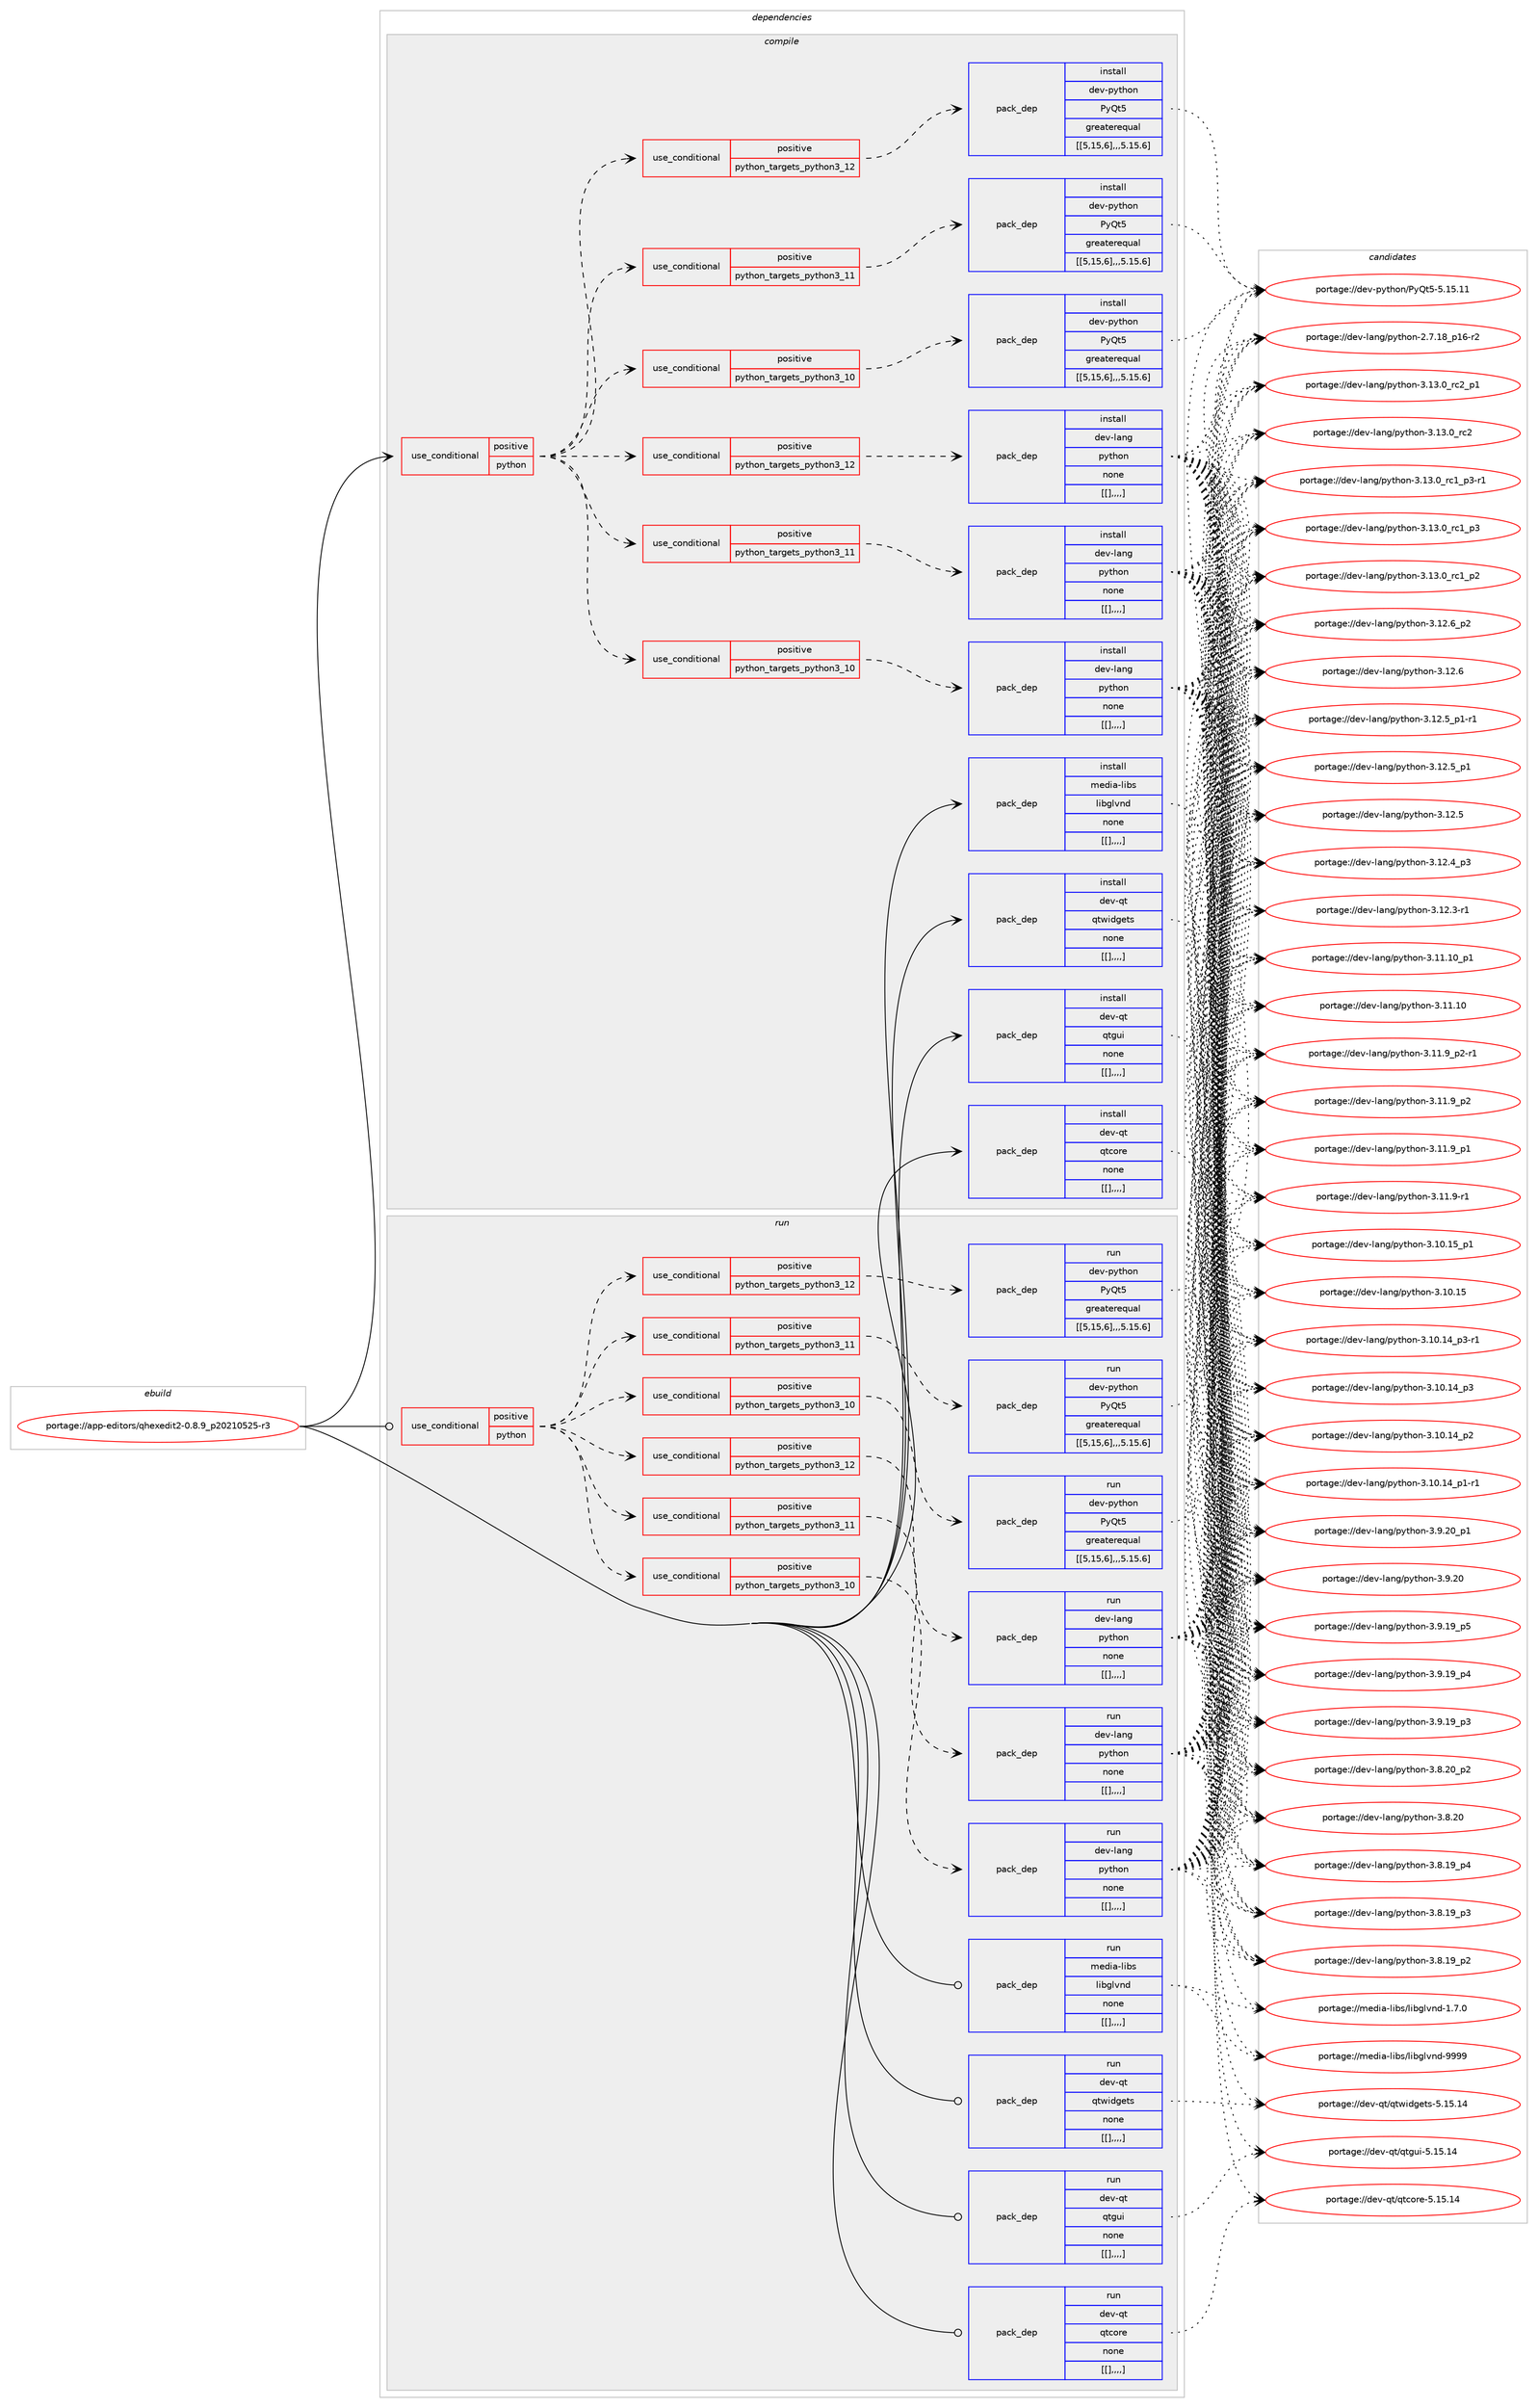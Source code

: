 digraph prolog {

# *************
# Graph options
# *************

newrank=true;
concentrate=true;
compound=true;
graph [rankdir=LR,fontname=Helvetica,fontsize=10,ranksep=1.5];#, ranksep=2.5, nodesep=0.2];
edge  [arrowhead=vee];
node  [fontname=Helvetica,fontsize=10];

# **********
# The ebuild
# **********

subgraph cluster_leftcol {
color=gray;
label=<<i>ebuild</i>>;
id [label="portage://app-editors/qhexedit2-0.8.9_p20210525-r3", color=red, width=4, href="../app-editors/qhexedit2-0.8.9_p20210525-r3.svg"];
}

# ****************
# The dependencies
# ****************

subgraph cluster_midcol {
color=gray;
label=<<i>dependencies</i>>;
subgraph cluster_compile {
fillcolor="#eeeeee";
style=filled;
label=<<i>compile</i>>;
subgraph cond5860 {
dependency20823 [label=<<TABLE BORDER="0" CELLBORDER="1" CELLSPACING="0" CELLPADDING="4"><TR><TD ROWSPAN="3" CELLPADDING="10">use_conditional</TD></TR><TR><TD>positive</TD></TR><TR><TD>python</TD></TR></TABLE>>, shape=none, color=red];
subgraph cond5861 {
dependency20824 [label=<<TABLE BORDER="0" CELLBORDER="1" CELLSPACING="0" CELLPADDING="4"><TR><TD ROWSPAN="3" CELLPADDING="10">use_conditional</TD></TR><TR><TD>positive</TD></TR><TR><TD>python_targets_python3_10</TD></TR></TABLE>>, shape=none, color=red];
subgraph pack14846 {
dependency20825 [label=<<TABLE BORDER="0" CELLBORDER="1" CELLSPACING="0" CELLPADDING="4" WIDTH="220"><TR><TD ROWSPAN="6" CELLPADDING="30">pack_dep</TD></TR><TR><TD WIDTH="110">install</TD></TR><TR><TD>dev-lang</TD></TR><TR><TD>python</TD></TR><TR><TD>none</TD></TR><TR><TD>[[],,,,]</TD></TR></TABLE>>, shape=none, color=blue];
}
dependency20824:e -> dependency20825:w [weight=20,style="dashed",arrowhead="vee"];
}
dependency20823:e -> dependency20824:w [weight=20,style="dashed",arrowhead="vee"];
subgraph cond5862 {
dependency20826 [label=<<TABLE BORDER="0" CELLBORDER="1" CELLSPACING="0" CELLPADDING="4"><TR><TD ROWSPAN="3" CELLPADDING="10">use_conditional</TD></TR><TR><TD>positive</TD></TR><TR><TD>python_targets_python3_11</TD></TR></TABLE>>, shape=none, color=red];
subgraph pack14847 {
dependency20827 [label=<<TABLE BORDER="0" CELLBORDER="1" CELLSPACING="0" CELLPADDING="4" WIDTH="220"><TR><TD ROWSPAN="6" CELLPADDING="30">pack_dep</TD></TR><TR><TD WIDTH="110">install</TD></TR><TR><TD>dev-lang</TD></TR><TR><TD>python</TD></TR><TR><TD>none</TD></TR><TR><TD>[[],,,,]</TD></TR></TABLE>>, shape=none, color=blue];
}
dependency20826:e -> dependency20827:w [weight=20,style="dashed",arrowhead="vee"];
}
dependency20823:e -> dependency20826:w [weight=20,style="dashed",arrowhead="vee"];
subgraph cond5863 {
dependency20828 [label=<<TABLE BORDER="0" CELLBORDER="1" CELLSPACING="0" CELLPADDING="4"><TR><TD ROWSPAN="3" CELLPADDING="10">use_conditional</TD></TR><TR><TD>positive</TD></TR><TR><TD>python_targets_python3_12</TD></TR></TABLE>>, shape=none, color=red];
subgraph pack14848 {
dependency20829 [label=<<TABLE BORDER="0" CELLBORDER="1" CELLSPACING="0" CELLPADDING="4" WIDTH="220"><TR><TD ROWSPAN="6" CELLPADDING="30">pack_dep</TD></TR><TR><TD WIDTH="110">install</TD></TR><TR><TD>dev-lang</TD></TR><TR><TD>python</TD></TR><TR><TD>none</TD></TR><TR><TD>[[],,,,]</TD></TR></TABLE>>, shape=none, color=blue];
}
dependency20828:e -> dependency20829:w [weight=20,style="dashed",arrowhead="vee"];
}
dependency20823:e -> dependency20828:w [weight=20,style="dashed",arrowhead="vee"];
subgraph cond5864 {
dependency20830 [label=<<TABLE BORDER="0" CELLBORDER="1" CELLSPACING="0" CELLPADDING="4"><TR><TD ROWSPAN="3" CELLPADDING="10">use_conditional</TD></TR><TR><TD>positive</TD></TR><TR><TD>python_targets_python3_10</TD></TR></TABLE>>, shape=none, color=red];
subgraph pack14849 {
dependency20831 [label=<<TABLE BORDER="0" CELLBORDER="1" CELLSPACING="0" CELLPADDING="4" WIDTH="220"><TR><TD ROWSPAN="6" CELLPADDING="30">pack_dep</TD></TR><TR><TD WIDTH="110">install</TD></TR><TR><TD>dev-python</TD></TR><TR><TD>PyQt5</TD></TR><TR><TD>greaterequal</TD></TR><TR><TD>[[5,15,6],,,5.15.6]</TD></TR></TABLE>>, shape=none, color=blue];
}
dependency20830:e -> dependency20831:w [weight=20,style="dashed",arrowhead="vee"];
}
dependency20823:e -> dependency20830:w [weight=20,style="dashed",arrowhead="vee"];
subgraph cond5865 {
dependency20832 [label=<<TABLE BORDER="0" CELLBORDER="1" CELLSPACING="0" CELLPADDING="4"><TR><TD ROWSPAN="3" CELLPADDING="10">use_conditional</TD></TR><TR><TD>positive</TD></TR><TR><TD>python_targets_python3_11</TD></TR></TABLE>>, shape=none, color=red];
subgraph pack14850 {
dependency20833 [label=<<TABLE BORDER="0" CELLBORDER="1" CELLSPACING="0" CELLPADDING="4" WIDTH="220"><TR><TD ROWSPAN="6" CELLPADDING="30">pack_dep</TD></TR><TR><TD WIDTH="110">install</TD></TR><TR><TD>dev-python</TD></TR><TR><TD>PyQt5</TD></TR><TR><TD>greaterequal</TD></TR><TR><TD>[[5,15,6],,,5.15.6]</TD></TR></TABLE>>, shape=none, color=blue];
}
dependency20832:e -> dependency20833:w [weight=20,style="dashed",arrowhead="vee"];
}
dependency20823:e -> dependency20832:w [weight=20,style="dashed",arrowhead="vee"];
subgraph cond5866 {
dependency20834 [label=<<TABLE BORDER="0" CELLBORDER="1" CELLSPACING="0" CELLPADDING="4"><TR><TD ROWSPAN="3" CELLPADDING="10">use_conditional</TD></TR><TR><TD>positive</TD></TR><TR><TD>python_targets_python3_12</TD></TR></TABLE>>, shape=none, color=red];
subgraph pack14851 {
dependency20835 [label=<<TABLE BORDER="0" CELLBORDER="1" CELLSPACING="0" CELLPADDING="4" WIDTH="220"><TR><TD ROWSPAN="6" CELLPADDING="30">pack_dep</TD></TR><TR><TD WIDTH="110">install</TD></TR><TR><TD>dev-python</TD></TR><TR><TD>PyQt5</TD></TR><TR><TD>greaterequal</TD></TR><TR><TD>[[5,15,6],,,5.15.6]</TD></TR></TABLE>>, shape=none, color=blue];
}
dependency20834:e -> dependency20835:w [weight=20,style="dashed",arrowhead="vee"];
}
dependency20823:e -> dependency20834:w [weight=20,style="dashed",arrowhead="vee"];
}
id:e -> dependency20823:w [weight=20,style="solid",arrowhead="vee"];
subgraph pack14852 {
dependency20836 [label=<<TABLE BORDER="0" CELLBORDER="1" CELLSPACING="0" CELLPADDING="4" WIDTH="220"><TR><TD ROWSPAN="6" CELLPADDING="30">pack_dep</TD></TR><TR><TD WIDTH="110">install</TD></TR><TR><TD>dev-qt</TD></TR><TR><TD>qtcore</TD></TR><TR><TD>none</TD></TR><TR><TD>[[],,,,]</TD></TR></TABLE>>, shape=none, color=blue];
}
id:e -> dependency20836:w [weight=20,style="solid",arrowhead="vee"];
subgraph pack14853 {
dependency20837 [label=<<TABLE BORDER="0" CELLBORDER="1" CELLSPACING="0" CELLPADDING="4" WIDTH="220"><TR><TD ROWSPAN="6" CELLPADDING="30">pack_dep</TD></TR><TR><TD WIDTH="110">install</TD></TR><TR><TD>dev-qt</TD></TR><TR><TD>qtgui</TD></TR><TR><TD>none</TD></TR><TR><TD>[[],,,,]</TD></TR></TABLE>>, shape=none, color=blue];
}
id:e -> dependency20837:w [weight=20,style="solid",arrowhead="vee"];
subgraph pack14854 {
dependency20838 [label=<<TABLE BORDER="0" CELLBORDER="1" CELLSPACING="0" CELLPADDING="4" WIDTH="220"><TR><TD ROWSPAN="6" CELLPADDING="30">pack_dep</TD></TR><TR><TD WIDTH="110">install</TD></TR><TR><TD>dev-qt</TD></TR><TR><TD>qtwidgets</TD></TR><TR><TD>none</TD></TR><TR><TD>[[],,,,]</TD></TR></TABLE>>, shape=none, color=blue];
}
id:e -> dependency20838:w [weight=20,style="solid",arrowhead="vee"];
subgraph pack14855 {
dependency20839 [label=<<TABLE BORDER="0" CELLBORDER="1" CELLSPACING="0" CELLPADDING="4" WIDTH="220"><TR><TD ROWSPAN="6" CELLPADDING="30">pack_dep</TD></TR><TR><TD WIDTH="110">install</TD></TR><TR><TD>media-libs</TD></TR><TR><TD>libglvnd</TD></TR><TR><TD>none</TD></TR><TR><TD>[[],,,,]</TD></TR></TABLE>>, shape=none, color=blue];
}
id:e -> dependency20839:w [weight=20,style="solid",arrowhead="vee"];
}
subgraph cluster_compileandrun {
fillcolor="#eeeeee";
style=filled;
label=<<i>compile and run</i>>;
}
subgraph cluster_run {
fillcolor="#eeeeee";
style=filled;
label=<<i>run</i>>;
subgraph cond5867 {
dependency20840 [label=<<TABLE BORDER="0" CELLBORDER="1" CELLSPACING="0" CELLPADDING="4"><TR><TD ROWSPAN="3" CELLPADDING="10">use_conditional</TD></TR><TR><TD>positive</TD></TR><TR><TD>python</TD></TR></TABLE>>, shape=none, color=red];
subgraph cond5868 {
dependency20841 [label=<<TABLE BORDER="0" CELLBORDER="1" CELLSPACING="0" CELLPADDING="4"><TR><TD ROWSPAN="3" CELLPADDING="10">use_conditional</TD></TR><TR><TD>positive</TD></TR><TR><TD>python_targets_python3_10</TD></TR></TABLE>>, shape=none, color=red];
subgraph pack14856 {
dependency20842 [label=<<TABLE BORDER="0" CELLBORDER="1" CELLSPACING="0" CELLPADDING="4" WIDTH="220"><TR><TD ROWSPAN="6" CELLPADDING="30">pack_dep</TD></TR><TR><TD WIDTH="110">run</TD></TR><TR><TD>dev-lang</TD></TR><TR><TD>python</TD></TR><TR><TD>none</TD></TR><TR><TD>[[],,,,]</TD></TR></TABLE>>, shape=none, color=blue];
}
dependency20841:e -> dependency20842:w [weight=20,style="dashed",arrowhead="vee"];
}
dependency20840:e -> dependency20841:w [weight=20,style="dashed",arrowhead="vee"];
subgraph cond5869 {
dependency20843 [label=<<TABLE BORDER="0" CELLBORDER="1" CELLSPACING="0" CELLPADDING="4"><TR><TD ROWSPAN="3" CELLPADDING="10">use_conditional</TD></TR><TR><TD>positive</TD></TR><TR><TD>python_targets_python3_11</TD></TR></TABLE>>, shape=none, color=red];
subgraph pack14857 {
dependency20844 [label=<<TABLE BORDER="0" CELLBORDER="1" CELLSPACING="0" CELLPADDING="4" WIDTH="220"><TR><TD ROWSPAN="6" CELLPADDING="30">pack_dep</TD></TR><TR><TD WIDTH="110">run</TD></TR><TR><TD>dev-lang</TD></TR><TR><TD>python</TD></TR><TR><TD>none</TD></TR><TR><TD>[[],,,,]</TD></TR></TABLE>>, shape=none, color=blue];
}
dependency20843:e -> dependency20844:w [weight=20,style="dashed",arrowhead="vee"];
}
dependency20840:e -> dependency20843:w [weight=20,style="dashed",arrowhead="vee"];
subgraph cond5870 {
dependency20845 [label=<<TABLE BORDER="0" CELLBORDER="1" CELLSPACING="0" CELLPADDING="4"><TR><TD ROWSPAN="3" CELLPADDING="10">use_conditional</TD></TR><TR><TD>positive</TD></TR><TR><TD>python_targets_python3_12</TD></TR></TABLE>>, shape=none, color=red];
subgraph pack14858 {
dependency20846 [label=<<TABLE BORDER="0" CELLBORDER="1" CELLSPACING="0" CELLPADDING="4" WIDTH="220"><TR><TD ROWSPAN="6" CELLPADDING="30">pack_dep</TD></TR><TR><TD WIDTH="110">run</TD></TR><TR><TD>dev-lang</TD></TR><TR><TD>python</TD></TR><TR><TD>none</TD></TR><TR><TD>[[],,,,]</TD></TR></TABLE>>, shape=none, color=blue];
}
dependency20845:e -> dependency20846:w [weight=20,style="dashed",arrowhead="vee"];
}
dependency20840:e -> dependency20845:w [weight=20,style="dashed",arrowhead="vee"];
subgraph cond5871 {
dependency20847 [label=<<TABLE BORDER="0" CELLBORDER="1" CELLSPACING="0" CELLPADDING="4"><TR><TD ROWSPAN="3" CELLPADDING="10">use_conditional</TD></TR><TR><TD>positive</TD></TR><TR><TD>python_targets_python3_10</TD></TR></TABLE>>, shape=none, color=red];
subgraph pack14859 {
dependency20848 [label=<<TABLE BORDER="0" CELLBORDER="1" CELLSPACING="0" CELLPADDING="4" WIDTH="220"><TR><TD ROWSPAN="6" CELLPADDING="30">pack_dep</TD></TR><TR><TD WIDTH="110">run</TD></TR><TR><TD>dev-python</TD></TR><TR><TD>PyQt5</TD></TR><TR><TD>greaterequal</TD></TR><TR><TD>[[5,15,6],,,5.15.6]</TD></TR></TABLE>>, shape=none, color=blue];
}
dependency20847:e -> dependency20848:w [weight=20,style="dashed",arrowhead="vee"];
}
dependency20840:e -> dependency20847:w [weight=20,style="dashed",arrowhead="vee"];
subgraph cond5872 {
dependency20849 [label=<<TABLE BORDER="0" CELLBORDER="1" CELLSPACING="0" CELLPADDING="4"><TR><TD ROWSPAN="3" CELLPADDING="10">use_conditional</TD></TR><TR><TD>positive</TD></TR><TR><TD>python_targets_python3_11</TD></TR></TABLE>>, shape=none, color=red];
subgraph pack14860 {
dependency20850 [label=<<TABLE BORDER="0" CELLBORDER="1" CELLSPACING="0" CELLPADDING="4" WIDTH="220"><TR><TD ROWSPAN="6" CELLPADDING="30">pack_dep</TD></TR><TR><TD WIDTH="110">run</TD></TR><TR><TD>dev-python</TD></TR><TR><TD>PyQt5</TD></TR><TR><TD>greaterequal</TD></TR><TR><TD>[[5,15,6],,,5.15.6]</TD></TR></TABLE>>, shape=none, color=blue];
}
dependency20849:e -> dependency20850:w [weight=20,style="dashed",arrowhead="vee"];
}
dependency20840:e -> dependency20849:w [weight=20,style="dashed",arrowhead="vee"];
subgraph cond5873 {
dependency20851 [label=<<TABLE BORDER="0" CELLBORDER="1" CELLSPACING="0" CELLPADDING="4"><TR><TD ROWSPAN="3" CELLPADDING="10">use_conditional</TD></TR><TR><TD>positive</TD></TR><TR><TD>python_targets_python3_12</TD></TR></TABLE>>, shape=none, color=red];
subgraph pack14861 {
dependency20852 [label=<<TABLE BORDER="0" CELLBORDER="1" CELLSPACING="0" CELLPADDING="4" WIDTH="220"><TR><TD ROWSPAN="6" CELLPADDING="30">pack_dep</TD></TR><TR><TD WIDTH="110">run</TD></TR><TR><TD>dev-python</TD></TR><TR><TD>PyQt5</TD></TR><TR><TD>greaterequal</TD></TR><TR><TD>[[5,15,6],,,5.15.6]</TD></TR></TABLE>>, shape=none, color=blue];
}
dependency20851:e -> dependency20852:w [weight=20,style="dashed",arrowhead="vee"];
}
dependency20840:e -> dependency20851:w [weight=20,style="dashed",arrowhead="vee"];
}
id:e -> dependency20840:w [weight=20,style="solid",arrowhead="odot"];
subgraph pack14862 {
dependency20853 [label=<<TABLE BORDER="0" CELLBORDER="1" CELLSPACING="0" CELLPADDING="4" WIDTH="220"><TR><TD ROWSPAN="6" CELLPADDING="30">pack_dep</TD></TR><TR><TD WIDTH="110">run</TD></TR><TR><TD>dev-qt</TD></TR><TR><TD>qtcore</TD></TR><TR><TD>none</TD></TR><TR><TD>[[],,,,]</TD></TR></TABLE>>, shape=none, color=blue];
}
id:e -> dependency20853:w [weight=20,style="solid",arrowhead="odot"];
subgraph pack14863 {
dependency20854 [label=<<TABLE BORDER="0" CELLBORDER="1" CELLSPACING="0" CELLPADDING="4" WIDTH="220"><TR><TD ROWSPAN="6" CELLPADDING="30">pack_dep</TD></TR><TR><TD WIDTH="110">run</TD></TR><TR><TD>dev-qt</TD></TR><TR><TD>qtgui</TD></TR><TR><TD>none</TD></TR><TR><TD>[[],,,,]</TD></TR></TABLE>>, shape=none, color=blue];
}
id:e -> dependency20854:w [weight=20,style="solid",arrowhead="odot"];
subgraph pack14864 {
dependency20855 [label=<<TABLE BORDER="0" CELLBORDER="1" CELLSPACING="0" CELLPADDING="4" WIDTH="220"><TR><TD ROWSPAN="6" CELLPADDING="30">pack_dep</TD></TR><TR><TD WIDTH="110">run</TD></TR><TR><TD>dev-qt</TD></TR><TR><TD>qtwidgets</TD></TR><TR><TD>none</TD></TR><TR><TD>[[],,,,]</TD></TR></TABLE>>, shape=none, color=blue];
}
id:e -> dependency20855:w [weight=20,style="solid",arrowhead="odot"];
subgraph pack14865 {
dependency20856 [label=<<TABLE BORDER="0" CELLBORDER="1" CELLSPACING="0" CELLPADDING="4" WIDTH="220"><TR><TD ROWSPAN="6" CELLPADDING="30">pack_dep</TD></TR><TR><TD WIDTH="110">run</TD></TR><TR><TD>media-libs</TD></TR><TR><TD>libglvnd</TD></TR><TR><TD>none</TD></TR><TR><TD>[[],,,,]</TD></TR></TABLE>>, shape=none, color=blue];
}
id:e -> dependency20856:w [weight=20,style="solid",arrowhead="odot"];
}
}

# **************
# The candidates
# **************

subgraph cluster_choices {
rank=same;
color=gray;
label=<<i>candidates</i>>;

subgraph choice14846 {
color=black;
nodesep=1;
choice100101118451089711010347112121116104111110455146495146489511499509511249 [label="portage://dev-lang/python-3.13.0_rc2_p1", color=red, width=4,href="../dev-lang/python-3.13.0_rc2_p1.svg"];
choice10010111845108971101034711212111610411111045514649514648951149950 [label="portage://dev-lang/python-3.13.0_rc2", color=red, width=4,href="../dev-lang/python-3.13.0_rc2.svg"];
choice1001011184510897110103471121211161041111104551464951464895114994995112514511449 [label="portage://dev-lang/python-3.13.0_rc1_p3-r1", color=red, width=4,href="../dev-lang/python-3.13.0_rc1_p3-r1.svg"];
choice100101118451089711010347112121116104111110455146495146489511499499511251 [label="portage://dev-lang/python-3.13.0_rc1_p3", color=red, width=4,href="../dev-lang/python-3.13.0_rc1_p3.svg"];
choice100101118451089711010347112121116104111110455146495146489511499499511250 [label="portage://dev-lang/python-3.13.0_rc1_p2", color=red, width=4,href="../dev-lang/python-3.13.0_rc1_p2.svg"];
choice100101118451089711010347112121116104111110455146495046549511250 [label="portage://dev-lang/python-3.12.6_p2", color=red, width=4,href="../dev-lang/python-3.12.6_p2.svg"];
choice10010111845108971101034711212111610411111045514649504654 [label="portage://dev-lang/python-3.12.6", color=red, width=4,href="../dev-lang/python-3.12.6.svg"];
choice1001011184510897110103471121211161041111104551464950465395112494511449 [label="portage://dev-lang/python-3.12.5_p1-r1", color=red, width=4,href="../dev-lang/python-3.12.5_p1-r1.svg"];
choice100101118451089711010347112121116104111110455146495046539511249 [label="portage://dev-lang/python-3.12.5_p1", color=red, width=4,href="../dev-lang/python-3.12.5_p1.svg"];
choice10010111845108971101034711212111610411111045514649504653 [label="portage://dev-lang/python-3.12.5", color=red, width=4,href="../dev-lang/python-3.12.5.svg"];
choice100101118451089711010347112121116104111110455146495046529511251 [label="portage://dev-lang/python-3.12.4_p3", color=red, width=4,href="../dev-lang/python-3.12.4_p3.svg"];
choice100101118451089711010347112121116104111110455146495046514511449 [label="portage://dev-lang/python-3.12.3-r1", color=red, width=4,href="../dev-lang/python-3.12.3-r1.svg"];
choice10010111845108971101034711212111610411111045514649494649489511249 [label="portage://dev-lang/python-3.11.10_p1", color=red, width=4,href="../dev-lang/python-3.11.10_p1.svg"];
choice1001011184510897110103471121211161041111104551464949464948 [label="portage://dev-lang/python-3.11.10", color=red, width=4,href="../dev-lang/python-3.11.10.svg"];
choice1001011184510897110103471121211161041111104551464949465795112504511449 [label="portage://dev-lang/python-3.11.9_p2-r1", color=red, width=4,href="../dev-lang/python-3.11.9_p2-r1.svg"];
choice100101118451089711010347112121116104111110455146494946579511250 [label="portage://dev-lang/python-3.11.9_p2", color=red, width=4,href="../dev-lang/python-3.11.9_p2.svg"];
choice100101118451089711010347112121116104111110455146494946579511249 [label="portage://dev-lang/python-3.11.9_p1", color=red, width=4,href="../dev-lang/python-3.11.9_p1.svg"];
choice100101118451089711010347112121116104111110455146494946574511449 [label="portage://dev-lang/python-3.11.9-r1", color=red, width=4,href="../dev-lang/python-3.11.9-r1.svg"];
choice10010111845108971101034711212111610411111045514649484649539511249 [label="portage://dev-lang/python-3.10.15_p1", color=red, width=4,href="../dev-lang/python-3.10.15_p1.svg"];
choice1001011184510897110103471121211161041111104551464948464953 [label="portage://dev-lang/python-3.10.15", color=red, width=4,href="../dev-lang/python-3.10.15.svg"];
choice100101118451089711010347112121116104111110455146494846495295112514511449 [label="portage://dev-lang/python-3.10.14_p3-r1", color=red, width=4,href="../dev-lang/python-3.10.14_p3-r1.svg"];
choice10010111845108971101034711212111610411111045514649484649529511251 [label="portage://dev-lang/python-3.10.14_p3", color=red, width=4,href="../dev-lang/python-3.10.14_p3.svg"];
choice10010111845108971101034711212111610411111045514649484649529511250 [label="portage://dev-lang/python-3.10.14_p2", color=red, width=4,href="../dev-lang/python-3.10.14_p2.svg"];
choice100101118451089711010347112121116104111110455146494846495295112494511449 [label="portage://dev-lang/python-3.10.14_p1-r1", color=red, width=4,href="../dev-lang/python-3.10.14_p1-r1.svg"];
choice100101118451089711010347112121116104111110455146574650489511249 [label="portage://dev-lang/python-3.9.20_p1", color=red, width=4,href="../dev-lang/python-3.9.20_p1.svg"];
choice10010111845108971101034711212111610411111045514657465048 [label="portage://dev-lang/python-3.9.20", color=red, width=4,href="../dev-lang/python-3.9.20.svg"];
choice100101118451089711010347112121116104111110455146574649579511253 [label="portage://dev-lang/python-3.9.19_p5", color=red, width=4,href="../dev-lang/python-3.9.19_p5.svg"];
choice100101118451089711010347112121116104111110455146574649579511252 [label="portage://dev-lang/python-3.9.19_p4", color=red, width=4,href="../dev-lang/python-3.9.19_p4.svg"];
choice100101118451089711010347112121116104111110455146574649579511251 [label="portage://dev-lang/python-3.9.19_p3", color=red, width=4,href="../dev-lang/python-3.9.19_p3.svg"];
choice100101118451089711010347112121116104111110455146564650489511250 [label="portage://dev-lang/python-3.8.20_p2", color=red, width=4,href="../dev-lang/python-3.8.20_p2.svg"];
choice10010111845108971101034711212111610411111045514656465048 [label="portage://dev-lang/python-3.8.20", color=red, width=4,href="../dev-lang/python-3.8.20.svg"];
choice100101118451089711010347112121116104111110455146564649579511252 [label="portage://dev-lang/python-3.8.19_p4", color=red, width=4,href="../dev-lang/python-3.8.19_p4.svg"];
choice100101118451089711010347112121116104111110455146564649579511251 [label="portage://dev-lang/python-3.8.19_p3", color=red, width=4,href="../dev-lang/python-3.8.19_p3.svg"];
choice100101118451089711010347112121116104111110455146564649579511250 [label="portage://dev-lang/python-3.8.19_p2", color=red, width=4,href="../dev-lang/python-3.8.19_p2.svg"];
choice100101118451089711010347112121116104111110455046554649569511249544511450 [label="portage://dev-lang/python-2.7.18_p16-r2", color=red, width=4,href="../dev-lang/python-2.7.18_p16-r2.svg"];
dependency20825:e -> choice100101118451089711010347112121116104111110455146495146489511499509511249:w [style=dotted,weight="100"];
dependency20825:e -> choice10010111845108971101034711212111610411111045514649514648951149950:w [style=dotted,weight="100"];
dependency20825:e -> choice1001011184510897110103471121211161041111104551464951464895114994995112514511449:w [style=dotted,weight="100"];
dependency20825:e -> choice100101118451089711010347112121116104111110455146495146489511499499511251:w [style=dotted,weight="100"];
dependency20825:e -> choice100101118451089711010347112121116104111110455146495146489511499499511250:w [style=dotted,weight="100"];
dependency20825:e -> choice100101118451089711010347112121116104111110455146495046549511250:w [style=dotted,weight="100"];
dependency20825:e -> choice10010111845108971101034711212111610411111045514649504654:w [style=dotted,weight="100"];
dependency20825:e -> choice1001011184510897110103471121211161041111104551464950465395112494511449:w [style=dotted,weight="100"];
dependency20825:e -> choice100101118451089711010347112121116104111110455146495046539511249:w [style=dotted,weight="100"];
dependency20825:e -> choice10010111845108971101034711212111610411111045514649504653:w [style=dotted,weight="100"];
dependency20825:e -> choice100101118451089711010347112121116104111110455146495046529511251:w [style=dotted,weight="100"];
dependency20825:e -> choice100101118451089711010347112121116104111110455146495046514511449:w [style=dotted,weight="100"];
dependency20825:e -> choice10010111845108971101034711212111610411111045514649494649489511249:w [style=dotted,weight="100"];
dependency20825:e -> choice1001011184510897110103471121211161041111104551464949464948:w [style=dotted,weight="100"];
dependency20825:e -> choice1001011184510897110103471121211161041111104551464949465795112504511449:w [style=dotted,weight="100"];
dependency20825:e -> choice100101118451089711010347112121116104111110455146494946579511250:w [style=dotted,weight="100"];
dependency20825:e -> choice100101118451089711010347112121116104111110455146494946579511249:w [style=dotted,weight="100"];
dependency20825:e -> choice100101118451089711010347112121116104111110455146494946574511449:w [style=dotted,weight="100"];
dependency20825:e -> choice10010111845108971101034711212111610411111045514649484649539511249:w [style=dotted,weight="100"];
dependency20825:e -> choice1001011184510897110103471121211161041111104551464948464953:w [style=dotted,weight="100"];
dependency20825:e -> choice100101118451089711010347112121116104111110455146494846495295112514511449:w [style=dotted,weight="100"];
dependency20825:e -> choice10010111845108971101034711212111610411111045514649484649529511251:w [style=dotted,weight="100"];
dependency20825:e -> choice10010111845108971101034711212111610411111045514649484649529511250:w [style=dotted,weight="100"];
dependency20825:e -> choice100101118451089711010347112121116104111110455146494846495295112494511449:w [style=dotted,weight="100"];
dependency20825:e -> choice100101118451089711010347112121116104111110455146574650489511249:w [style=dotted,weight="100"];
dependency20825:e -> choice10010111845108971101034711212111610411111045514657465048:w [style=dotted,weight="100"];
dependency20825:e -> choice100101118451089711010347112121116104111110455146574649579511253:w [style=dotted,weight="100"];
dependency20825:e -> choice100101118451089711010347112121116104111110455146574649579511252:w [style=dotted,weight="100"];
dependency20825:e -> choice100101118451089711010347112121116104111110455146574649579511251:w [style=dotted,weight="100"];
dependency20825:e -> choice100101118451089711010347112121116104111110455146564650489511250:w [style=dotted,weight="100"];
dependency20825:e -> choice10010111845108971101034711212111610411111045514656465048:w [style=dotted,weight="100"];
dependency20825:e -> choice100101118451089711010347112121116104111110455146564649579511252:w [style=dotted,weight="100"];
dependency20825:e -> choice100101118451089711010347112121116104111110455146564649579511251:w [style=dotted,weight="100"];
dependency20825:e -> choice100101118451089711010347112121116104111110455146564649579511250:w [style=dotted,weight="100"];
dependency20825:e -> choice100101118451089711010347112121116104111110455046554649569511249544511450:w [style=dotted,weight="100"];
}
subgraph choice14847 {
color=black;
nodesep=1;
choice100101118451089711010347112121116104111110455146495146489511499509511249 [label="portage://dev-lang/python-3.13.0_rc2_p1", color=red, width=4,href="../dev-lang/python-3.13.0_rc2_p1.svg"];
choice10010111845108971101034711212111610411111045514649514648951149950 [label="portage://dev-lang/python-3.13.0_rc2", color=red, width=4,href="../dev-lang/python-3.13.0_rc2.svg"];
choice1001011184510897110103471121211161041111104551464951464895114994995112514511449 [label="portage://dev-lang/python-3.13.0_rc1_p3-r1", color=red, width=4,href="../dev-lang/python-3.13.0_rc1_p3-r1.svg"];
choice100101118451089711010347112121116104111110455146495146489511499499511251 [label="portage://dev-lang/python-3.13.0_rc1_p3", color=red, width=4,href="../dev-lang/python-3.13.0_rc1_p3.svg"];
choice100101118451089711010347112121116104111110455146495146489511499499511250 [label="portage://dev-lang/python-3.13.0_rc1_p2", color=red, width=4,href="../dev-lang/python-3.13.0_rc1_p2.svg"];
choice100101118451089711010347112121116104111110455146495046549511250 [label="portage://dev-lang/python-3.12.6_p2", color=red, width=4,href="../dev-lang/python-3.12.6_p2.svg"];
choice10010111845108971101034711212111610411111045514649504654 [label="portage://dev-lang/python-3.12.6", color=red, width=4,href="../dev-lang/python-3.12.6.svg"];
choice1001011184510897110103471121211161041111104551464950465395112494511449 [label="portage://dev-lang/python-3.12.5_p1-r1", color=red, width=4,href="../dev-lang/python-3.12.5_p1-r1.svg"];
choice100101118451089711010347112121116104111110455146495046539511249 [label="portage://dev-lang/python-3.12.5_p1", color=red, width=4,href="../dev-lang/python-3.12.5_p1.svg"];
choice10010111845108971101034711212111610411111045514649504653 [label="portage://dev-lang/python-3.12.5", color=red, width=4,href="../dev-lang/python-3.12.5.svg"];
choice100101118451089711010347112121116104111110455146495046529511251 [label="portage://dev-lang/python-3.12.4_p3", color=red, width=4,href="../dev-lang/python-3.12.4_p3.svg"];
choice100101118451089711010347112121116104111110455146495046514511449 [label="portage://dev-lang/python-3.12.3-r1", color=red, width=4,href="../dev-lang/python-3.12.3-r1.svg"];
choice10010111845108971101034711212111610411111045514649494649489511249 [label="portage://dev-lang/python-3.11.10_p1", color=red, width=4,href="../dev-lang/python-3.11.10_p1.svg"];
choice1001011184510897110103471121211161041111104551464949464948 [label="portage://dev-lang/python-3.11.10", color=red, width=4,href="../dev-lang/python-3.11.10.svg"];
choice1001011184510897110103471121211161041111104551464949465795112504511449 [label="portage://dev-lang/python-3.11.9_p2-r1", color=red, width=4,href="../dev-lang/python-3.11.9_p2-r1.svg"];
choice100101118451089711010347112121116104111110455146494946579511250 [label="portage://dev-lang/python-3.11.9_p2", color=red, width=4,href="../dev-lang/python-3.11.9_p2.svg"];
choice100101118451089711010347112121116104111110455146494946579511249 [label="portage://dev-lang/python-3.11.9_p1", color=red, width=4,href="../dev-lang/python-3.11.9_p1.svg"];
choice100101118451089711010347112121116104111110455146494946574511449 [label="portage://dev-lang/python-3.11.9-r1", color=red, width=4,href="../dev-lang/python-3.11.9-r1.svg"];
choice10010111845108971101034711212111610411111045514649484649539511249 [label="portage://dev-lang/python-3.10.15_p1", color=red, width=4,href="../dev-lang/python-3.10.15_p1.svg"];
choice1001011184510897110103471121211161041111104551464948464953 [label="portage://dev-lang/python-3.10.15", color=red, width=4,href="../dev-lang/python-3.10.15.svg"];
choice100101118451089711010347112121116104111110455146494846495295112514511449 [label="portage://dev-lang/python-3.10.14_p3-r1", color=red, width=4,href="../dev-lang/python-3.10.14_p3-r1.svg"];
choice10010111845108971101034711212111610411111045514649484649529511251 [label="portage://dev-lang/python-3.10.14_p3", color=red, width=4,href="../dev-lang/python-3.10.14_p3.svg"];
choice10010111845108971101034711212111610411111045514649484649529511250 [label="portage://dev-lang/python-3.10.14_p2", color=red, width=4,href="../dev-lang/python-3.10.14_p2.svg"];
choice100101118451089711010347112121116104111110455146494846495295112494511449 [label="portage://dev-lang/python-3.10.14_p1-r1", color=red, width=4,href="../dev-lang/python-3.10.14_p1-r1.svg"];
choice100101118451089711010347112121116104111110455146574650489511249 [label="portage://dev-lang/python-3.9.20_p1", color=red, width=4,href="../dev-lang/python-3.9.20_p1.svg"];
choice10010111845108971101034711212111610411111045514657465048 [label="portage://dev-lang/python-3.9.20", color=red, width=4,href="../dev-lang/python-3.9.20.svg"];
choice100101118451089711010347112121116104111110455146574649579511253 [label="portage://dev-lang/python-3.9.19_p5", color=red, width=4,href="../dev-lang/python-3.9.19_p5.svg"];
choice100101118451089711010347112121116104111110455146574649579511252 [label="portage://dev-lang/python-3.9.19_p4", color=red, width=4,href="../dev-lang/python-3.9.19_p4.svg"];
choice100101118451089711010347112121116104111110455146574649579511251 [label="portage://dev-lang/python-3.9.19_p3", color=red, width=4,href="../dev-lang/python-3.9.19_p3.svg"];
choice100101118451089711010347112121116104111110455146564650489511250 [label="portage://dev-lang/python-3.8.20_p2", color=red, width=4,href="../dev-lang/python-3.8.20_p2.svg"];
choice10010111845108971101034711212111610411111045514656465048 [label="portage://dev-lang/python-3.8.20", color=red, width=4,href="../dev-lang/python-3.8.20.svg"];
choice100101118451089711010347112121116104111110455146564649579511252 [label="portage://dev-lang/python-3.8.19_p4", color=red, width=4,href="../dev-lang/python-3.8.19_p4.svg"];
choice100101118451089711010347112121116104111110455146564649579511251 [label="portage://dev-lang/python-3.8.19_p3", color=red, width=4,href="../dev-lang/python-3.8.19_p3.svg"];
choice100101118451089711010347112121116104111110455146564649579511250 [label="portage://dev-lang/python-3.8.19_p2", color=red, width=4,href="../dev-lang/python-3.8.19_p2.svg"];
choice100101118451089711010347112121116104111110455046554649569511249544511450 [label="portage://dev-lang/python-2.7.18_p16-r2", color=red, width=4,href="../dev-lang/python-2.7.18_p16-r2.svg"];
dependency20827:e -> choice100101118451089711010347112121116104111110455146495146489511499509511249:w [style=dotted,weight="100"];
dependency20827:e -> choice10010111845108971101034711212111610411111045514649514648951149950:w [style=dotted,weight="100"];
dependency20827:e -> choice1001011184510897110103471121211161041111104551464951464895114994995112514511449:w [style=dotted,weight="100"];
dependency20827:e -> choice100101118451089711010347112121116104111110455146495146489511499499511251:w [style=dotted,weight="100"];
dependency20827:e -> choice100101118451089711010347112121116104111110455146495146489511499499511250:w [style=dotted,weight="100"];
dependency20827:e -> choice100101118451089711010347112121116104111110455146495046549511250:w [style=dotted,weight="100"];
dependency20827:e -> choice10010111845108971101034711212111610411111045514649504654:w [style=dotted,weight="100"];
dependency20827:e -> choice1001011184510897110103471121211161041111104551464950465395112494511449:w [style=dotted,weight="100"];
dependency20827:e -> choice100101118451089711010347112121116104111110455146495046539511249:w [style=dotted,weight="100"];
dependency20827:e -> choice10010111845108971101034711212111610411111045514649504653:w [style=dotted,weight="100"];
dependency20827:e -> choice100101118451089711010347112121116104111110455146495046529511251:w [style=dotted,weight="100"];
dependency20827:e -> choice100101118451089711010347112121116104111110455146495046514511449:w [style=dotted,weight="100"];
dependency20827:e -> choice10010111845108971101034711212111610411111045514649494649489511249:w [style=dotted,weight="100"];
dependency20827:e -> choice1001011184510897110103471121211161041111104551464949464948:w [style=dotted,weight="100"];
dependency20827:e -> choice1001011184510897110103471121211161041111104551464949465795112504511449:w [style=dotted,weight="100"];
dependency20827:e -> choice100101118451089711010347112121116104111110455146494946579511250:w [style=dotted,weight="100"];
dependency20827:e -> choice100101118451089711010347112121116104111110455146494946579511249:w [style=dotted,weight="100"];
dependency20827:e -> choice100101118451089711010347112121116104111110455146494946574511449:w [style=dotted,weight="100"];
dependency20827:e -> choice10010111845108971101034711212111610411111045514649484649539511249:w [style=dotted,weight="100"];
dependency20827:e -> choice1001011184510897110103471121211161041111104551464948464953:w [style=dotted,weight="100"];
dependency20827:e -> choice100101118451089711010347112121116104111110455146494846495295112514511449:w [style=dotted,weight="100"];
dependency20827:e -> choice10010111845108971101034711212111610411111045514649484649529511251:w [style=dotted,weight="100"];
dependency20827:e -> choice10010111845108971101034711212111610411111045514649484649529511250:w [style=dotted,weight="100"];
dependency20827:e -> choice100101118451089711010347112121116104111110455146494846495295112494511449:w [style=dotted,weight="100"];
dependency20827:e -> choice100101118451089711010347112121116104111110455146574650489511249:w [style=dotted,weight="100"];
dependency20827:e -> choice10010111845108971101034711212111610411111045514657465048:w [style=dotted,weight="100"];
dependency20827:e -> choice100101118451089711010347112121116104111110455146574649579511253:w [style=dotted,weight="100"];
dependency20827:e -> choice100101118451089711010347112121116104111110455146574649579511252:w [style=dotted,weight="100"];
dependency20827:e -> choice100101118451089711010347112121116104111110455146574649579511251:w [style=dotted,weight="100"];
dependency20827:e -> choice100101118451089711010347112121116104111110455146564650489511250:w [style=dotted,weight="100"];
dependency20827:e -> choice10010111845108971101034711212111610411111045514656465048:w [style=dotted,weight="100"];
dependency20827:e -> choice100101118451089711010347112121116104111110455146564649579511252:w [style=dotted,weight="100"];
dependency20827:e -> choice100101118451089711010347112121116104111110455146564649579511251:w [style=dotted,weight="100"];
dependency20827:e -> choice100101118451089711010347112121116104111110455146564649579511250:w [style=dotted,weight="100"];
dependency20827:e -> choice100101118451089711010347112121116104111110455046554649569511249544511450:w [style=dotted,weight="100"];
}
subgraph choice14848 {
color=black;
nodesep=1;
choice100101118451089711010347112121116104111110455146495146489511499509511249 [label="portage://dev-lang/python-3.13.0_rc2_p1", color=red, width=4,href="../dev-lang/python-3.13.0_rc2_p1.svg"];
choice10010111845108971101034711212111610411111045514649514648951149950 [label="portage://dev-lang/python-3.13.0_rc2", color=red, width=4,href="../dev-lang/python-3.13.0_rc2.svg"];
choice1001011184510897110103471121211161041111104551464951464895114994995112514511449 [label="portage://dev-lang/python-3.13.0_rc1_p3-r1", color=red, width=4,href="../dev-lang/python-3.13.0_rc1_p3-r1.svg"];
choice100101118451089711010347112121116104111110455146495146489511499499511251 [label="portage://dev-lang/python-3.13.0_rc1_p3", color=red, width=4,href="../dev-lang/python-3.13.0_rc1_p3.svg"];
choice100101118451089711010347112121116104111110455146495146489511499499511250 [label="portage://dev-lang/python-3.13.0_rc1_p2", color=red, width=4,href="../dev-lang/python-3.13.0_rc1_p2.svg"];
choice100101118451089711010347112121116104111110455146495046549511250 [label="portage://dev-lang/python-3.12.6_p2", color=red, width=4,href="../dev-lang/python-3.12.6_p2.svg"];
choice10010111845108971101034711212111610411111045514649504654 [label="portage://dev-lang/python-3.12.6", color=red, width=4,href="../dev-lang/python-3.12.6.svg"];
choice1001011184510897110103471121211161041111104551464950465395112494511449 [label="portage://dev-lang/python-3.12.5_p1-r1", color=red, width=4,href="../dev-lang/python-3.12.5_p1-r1.svg"];
choice100101118451089711010347112121116104111110455146495046539511249 [label="portage://dev-lang/python-3.12.5_p1", color=red, width=4,href="../dev-lang/python-3.12.5_p1.svg"];
choice10010111845108971101034711212111610411111045514649504653 [label="portage://dev-lang/python-3.12.5", color=red, width=4,href="../dev-lang/python-3.12.5.svg"];
choice100101118451089711010347112121116104111110455146495046529511251 [label="portage://dev-lang/python-3.12.4_p3", color=red, width=4,href="../dev-lang/python-3.12.4_p3.svg"];
choice100101118451089711010347112121116104111110455146495046514511449 [label="portage://dev-lang/python-3.12.3-r1", color=red, width=4,href="../dev-lang/python-3.12.3-r1.svg"];
choice10010111845108971101034711212111610411111045514649494649489511249 [label="portage://dev-lang/python-3.11.10_p1", color=red, width=4,href="../dev-lang/python-3.11.10_p1.svg"];
choice1001011184510897110103471121211161041111104551464949464948 [label="portage://dev-lang/python-3.11.10", color=red, width=4,href="../dev-lang/python-3.11.10.svg"];
choice1001011184510897110103471121211161041111104551464949465795112504511449 [label="portage://dev-lang/python-3.11.9_p2-r1", color=red, width=4,href="../dev-lang/python-3.11.9_p2-r1.svg"];
choice100101118451089711010347112121116104111110455146494946579511250 [label="portage://dev-lang/python-3.11.9_p2", color=red, width=4,href="../dev-lang/python-3.11.9_p2.svg"];
choice100101118451089711010347112121116104111110455146494946579511249 [label="portage://dev-lang/python-3.11.9_p1", color=red, width=4,href="../dev-lang/python-3.11.9_p1.svg"];
choice100101118451089711010347112121116104111110455146494946574511449 [label="portage://dev-lang/python-3.11.9-r1", color=red, width=4,href="../dev-lang/python-3.11.9-r1.svg"];
choice10010111845108971101034711212111610411111045514649484649539511249 [label="portage://dev-lang/python-3.10.15_p1", color=red, width=4,href="../dev-lang/python-3.10.15_p1.svg"];
choice1001011184510897110103471121211161041111104551464948464953 [label="portage://dev-lang/python-3.10.15", color=red, width=4,href="../dev-lang/python-3.10.15.svg"];
choice100101118451089711010347112121116104111110455146494846495295112514511449 [label="portage://dev-lang/python-3.10.14_p3-r1", color=red, width=4,href="../dev-lang/python-3.10.14_p3-r1.svg"];
choice10010111845108971101034711212111610411111045514649484649529511251 [label="portage://dev-lang/python-3.10.14_p3", color=red, width=4,href="../dev-lang/python-3.10.14_p3.svg"];
choice10010111845108971101034711212111610411111045514649484649529511250 [label="portage://dev-lang/python-3.10.14_p2", color=red, width=4,href="../dev-lang/python-3.10.14_p2.svg"];
choice100101118451089711010347112121116104111110455146494846495295112494511449 [label="portage://dev-lang/python-3.10.14_p1-r1", color=red, width=4,href="../dev-lang/python-3.10.14_p1-r1.svg"];
choice100101118451089711010347112121116104111110455146574650489511249 [label="portage://dev-lang/python-3.9.20_p1", color=red, width=4,href="../dev-lang/python-3.9.20_p1.svg"];
choice10010111845108971101034711212111610411111045514657465048 [label="portage://dev-lang/python-3.9.20", color=red, width=4,href="../dev-lang/python-3.9.20.svg"];
choice100101118451089711010347112121116104111110455146574649579511253 [label="portage://dev-lang/python-3.9.19_p5", color=red, width=4,href="../dev-lang/python-3.9.19_p5.svg"];
choice100101118451089711010347112121116104111110455146574649579511252 [label="portage://dev-lang/python-3.9.19_p4", color=red, width=4,href="../dev-lang/python-3.9.19_p4.svg"];
choice100101118451089711010347112121116104111110455146574649579511251 [label="portage://dev-lang/python-3.9.19_p3", color=red, width=4,href="../dev-lang/python-3.9.19_p3.svg"];
choice100101118451089711010347112121116104111110455146564650489511250 [label="portage://dev-lang/python-3.8.20_p2", color=red, width=4,href="../dev-lang/python-3.8.20_p2.svg"];
choice10010111845108971101034711212111610411111045514656465048 [label="portage://dev-lang/python-3.8.20", color=red, width=4,href="../dev-lang/python-3.8.20.svg"];
choice100101118451089711010347112121116104111110455146564649579511252 [label="portage://dev-lang/python-3.8.19_p4", color=red, width=4,href="../dev-lang/python-3.8.19_p4.svg"];
choice100101118451089711010347112121116104111110455146564649579511251 [label="portage://dev-lang/python-3.8.19_p3", color=red, width=4,href="../dev-lang/python-3.8.19_p3.svg"];
choice100101118451089711010347112121116104111110455146564649579511250 [label="portage://dev-lang/python-3.8.19_p2", color=red, width=4,href="../dev-lang/python-3.8.19_p2.svg"];
choice100101118451089711010347112121116104111110455046554649569511249544511450 [label="portage://dev-lang/python-2.7.18_p16-r2", color=red, width=4,href="../dev-lang/python-2.7.18_p16-r2.svg"];
dependency20829:e -> choice100101118451089711010347112121116104111110455146495146489511499509511249:w [style=dotted,weight="100"];
dependency20829:e -> choice10010111845108971101034711212111610411111045514649514648951149950:w [style=dotted,weight="100"];
dependency20829:e -> choice1001011184510897110103471121211161041111104551464951464895114994995112514511449:w [style=dotted,weight="100"];
dependency20829:e -> choice100101118451089711010347112121116104111110455146495146489511499499511251:w [style=dotted,weight="100"];
dependency20829:e -> choice100101118451089711010347112121116104111110455146495146489511499499511250:w [style=dotted,weight="100"];
dependency20829:e -> choice100101118451089711010347112121116104111110455146495046549511250:w [style=dotted,weight="100"];
dependency20829:e -> choice10010111845108971101034711212111610411111045514649504654:w [style=dotted,weight="100"];
dependency20829:e -> choice1001011184510897110103471121211161041111104551464950465395112494511449:w [style=dotted,weight="100"];
dependency20829:e -> choice100101118451089711010347112121116104111110455146495046539511249:w [style=dotted,weight="100"];
dependency20829:e -> choice10010111845108971101034711212111610411111045514649504653:w [style=dotted,weight="100"];
dependency20829:e -> choice100101118451089711010347112121116104111110455146495046529511251:w [style=dotted,weight="100"];
dependency20829:e -> choice100101118451089711010347112121116104111110455146495046514511449:w [style=dotted,weight="100"];
dependency20829:e -> choice10010111845108971101034711212111610411111045514649494649489511249:w [style=dotted,weight="100"];
dependency20829:e -> choice1001011184510897110103471121211161041111104551464949464948:w [style=dotted,weight="100"];
dependency20829:e -> choice1001011184510897110103471121211161041111104551464949465795112504511449:w [style=dotted,weight="100"];
dependency20829:e -> choice100101118451089711010347112121116104111110455146494946579511250:w [style=dotted,weight="100"];
dependency20829:e -> choice100101118451089711010347112121116104111110455146494946579511249:w [style=dotted,weight="100"];
dependency20829:e -> choice100101118451089711010347112121116104111110455146494946574511449:w [style=dotted,weight="100"];
dependency20829:e -> choice10010111845108971101034711212111610411111045514649484649539511249:w [style=dotted,weight="100"];
dependency20829:e -> choice1001011184510897110103471121211161041111104551464948464953:w [style=dotted,weight="100"];
dependency20829:e -> choice100101118451089711010347112121116104111110455146494846495295112514511449:w [style=dotted,weight="100"];
dependency20829:e -> choice10010111845108971101034711212111610411111045514649484649529511251:w [style=dotted,weight="100"];
dependency20829:e -> choice10010111845108971101034711212111610411111045514649484649529511250:w [style=dotted,weight="100"];
dependency20829:e -> choice100101118451089711010347112121116104111110455146494846495295112494511449:w [style=dotted,weight="100"];
dependency20829:e -> choice100101118451089711010347112121116104111110455146574650489511249:w [style=dotted,weight="100"];
dependency20829:e -> choice10010111845108971101034711212111610411111045514657465048:w [style=dotted,weight="100"];
dependency20829:e -> choice100101118451089711010347112121116104111110455146574649579511253:w [style=dotted,weight="100"];
dependency20829:e -> choice100101118451089711010347112121116104111110455146574649579511252:w [style=dotted,weight="100"];
dependency20829:e -> choice100101118451089711010347112121116104111110455146574649579511251:w [style=dotted,weight="100"];
dependency20829:e -> choice100101118451089711010347112121116104111110455146564650489511250:w [style=dotted,weight="100"];
dependency20829:e -> choice10010111845108971101034711212111610411111045514656465048:w [style=dotted,weight="100"];
dependency20829:e -> choice100101118451089711010347112121116104111110455146564649579511252:w [style=dotted,weight="100"];
dependency20829:e -> choice100101118451089711010347112121116104111110455146564649579511251:w [style=dotted,weight="100"];
dependency20829:e -> choice100101118451089711010347112121116104111110455146564649579511250:w [style=dotted,weight="100"];
dependency20829:e -> choice100101118451089711010347112121116104111110455046554649569511249544511450:w [style=dotted,weight="100"];
}
subgraph choice14849 {
color=black;
nodesep=1;
choice10010111845112121116104111110478012181116534553464953464949 [label="portage://dev-python/PyQt5-5.15.11", color=red, width=4,href="../dev-python/PyQt5-5.15.11.svg"];
dependency20831:e -> choice10010111845112121116104111110478012181116534553464953464949:w [style=dotted,weight="100"];
}
subgraph choice14850 {
color=black;
nodesep=1;
choice10010111845112121116104111110478012181116534553464953464949 [label="portage://dev-python/PyQt5-5.15.11", color=red, width=4,href="../dev-python/PyQt5-5.15.11.svg"];
dependency20833:e -> choice10010111845112121116104111110478012181116534553464953464949:w [style=dotted,weight="100"];
}
subgraph choice14851 {
color=black;
nodesep=1;
choice10010111845112121116104111110478012181116534553464953464949 [label="portage://dev-python/PyQt5-5.15.11", color=red, width=4,href="../dev-python/PyQt5-5.15.11.svg"];
dependency20835:e -> choice10010111845112121116104111110478012181116534553464953464949:w [style=dotted,weight="100"];
}
subgraph choice14852 {
color=black;
nodesep=1;
choice1001011184511311647113116991111141014553464953464952 [label="portage://dev-qt/qtcore-5.15.14", color=red, width=4,href="../dev-qt/qtcore-5.15.14.svg"];
dependency20836:e -> choice1001011184511311647113116991111141014553464953464952:w [style=dotted,weight="100"];
}
subgraph choice14853 {
color=black;
nodesep=1;
choice10010111845113116471131161031171054553464953464952 [label="portage://dev-qt/qtgui-5.15.14", color=red, width=4,href="../dev-qt/qtgui-5.15.14.svg"];
dependency20837:e -> choice10010111845113116471131161031171054553464953464952:w [style=dotted,weight="100"];
}
subgraph choice14854 {
color=black;
nodesep=1;
choice10010111845113116471131161191051001031011161154553464953464952 [label="portage://dev-qt/qtwidgets-5.15.14", color=red, width=4,href="../dev-qt/qtwidgets-5.15.14.svg"];
dependency20838:e -> choice10010111845113116471131161191051001031011161154553464953464952:w [style=dotted,weight="100"];
}
subgraph choice14855 {
color=black;
nodesep=1;
choice10910110010597451081059811547108105981031081181101004557575757 [label="portage://media-libs/libglvnd-9999", color=red, width=4,href="../media-libs/libglvnd-9999.svg"];
choice1091011001059745108105981154710810598103108118110100454946554648 [label="portage://media-libs/libglvnd-1.7.0", color=red, width=4,href="../media-libs/libglvnd-1.7.0.svg"];
dependency20839:e -> choice10910110010597451081059811547108105981031081181101004557575757:w [style=dotted,weight="100"];
dependency20839:e -> choice1091011001059745108105981154710810598103108118110100454946554648:w [style=dotted,weight="100"];
}
subgraph choice14856 {
color=black;
nodesep=1;
choice100101118451089711010347112121116104111110455146495146489511499509511249 [label="portage://dev-lang/python-3.13.0_rc2_p1", color=red, width=4,href="../dev-lang/python-3.13.0_rc2_p1.svg"];
choice10010111845108971101034711212111610411111045514649514648951149950 [label="portage://dev-lang/python-3.13.0_rc2", color=red, width=4,href="../dev-lang/python-3.13.0_rc2.svg"];
choice1001011184510897110103471121211161041111104551464951464895114994995112514511449 [label="portage://dev-lang/python-3.13.0_rc1_p3-r1", color=red, width=4,href="../dev-lang/python-3.13.0_rc1_p3-r1.svg"];
choice100101118451089711010347112121116104111110455146495146489511499499511251 [label="portage://dev-lang/python-3.13.0_rc1_p3", color=red, width=4,href="../dev-lang/python-3.13.0_rc1_p3.svg"];
choice100101118451089711010347112121116104111110455146495146489511499499511250 [label="portage://dev-lang/python-3.13.0_rc1_p2", color=red, width=4,href="../dev-lang/python-3.13.0_rc1_p2.svg"];
choice100101118451089711010347112121116104111110455146495046549511250 [label="portage://dev-lang/python-3.12.6_p2", color=red, width=4,href="../dev-lang/python-3.12.6_p2.svg"];
choice10010111845108971101034711212111610411111045514649504654 [label="portage://dev-lang/python-3.12.6", color=red, width=4,href="../dev-lang/python-3.12.6.svg"];
choice1001011184510897110103471121211161041111104551464950465395112494511449 [label="portage://dev-lang/python-3.12.5_p1-r1", color=red, width=4,href="../dev-lang/python-3.12.5_p1-r1.svg"];
choice100101118451089711010347112121116104111110455146495046539511249 [label="portage://dev-lang/python-3.12.5_p1", color=red, width=4,href="../dev-lang/python-3.12.5_p1.svg"];
choice10010111845108971101034711212111610411111045514649504653 [label="portage://dev-lang/python-3.12.5", color=red, width=4,href="../dev-lang/python-3.12.5.svg"];
choice100101118451089711010347112121116104111110455146495046529511251 [label="portage://dev-lang/python-3.12.4_p3", color=red, width=4,href="../dev-lang/python-3.12.4_p3.svg"];
choice100101118451089711010347112121116104111110455146495046514511449 [label="portage://dev-lang/python-3.12.3-r1", color=red, width=4,href="../dev-lang/python-3.12.3-r1.svg"];
choice10010111845108971101034711212111610411111045514649494649489511249 [label="portage://dev-lang/python-3.11.10_p1", color=red, width=4,href="../dev-lang/python-3.11.10_p1.svg"];
choice1001011184510897110103471121211161041111104551464949464948 [label="portage://dev-lang/python-3.11.10", color=red, width=4,href="../dev-lang/python-3.11.10.svg"];
choice1001011184510897110103471121211161041111104551464949465795112504511449 [label="portage://dev-lang/python-3.11.9_p2-r1", color=red, width=4,href="../dev-lang/python-3.11.9_p2-r1.svg"];
choice100101118451089711010347112121116104111110455146494946579511250 [label="portage://dev-lang/python-3.11.9_p2", color=red, width=4,href="../dev-lang/python-3.11.9_p2.svg"];
choice100101118451089711010347112121116104111110455146494946579511249 [label="portage://dev-lang/python-3.11.9_p1", color=red, width=4,href="../dev-lang/python-3.11.9_p1.svg"];
choice100101118451089711010347112121116104111110455146494946574511449 [label="portage://dev-lang/python-3.11.9-r1", color=red, width=4,href="../dev-lang/python-3.11.9-r1.svg"];
choice10010111845108971101034711212111610411111045514649484649539511249 [label="portage://dev-lang/python-3.10.15_p1", color=red, width=4,href="../dev-lang/python-3.10.15_p1.svg"];
choice1001011184510897110103471121211161041111104551464948464953 [label="portage://dev-lang/python-3.10.15", color=red, width=4,href="../dev-lang/python-3.10.15.svg"];
choice100101118451089711010347112121116104111110455146494846495295112514511449 [label="portage://dev-lang/python-3.10.14_p3-r1", color=red, width=4,href="../dev-lang/python-3.10.14_p3-r1.svg"];
choice10010111845108971101034711212111610411111045514649484649529511251 [label="portage://dev-lang/python-3.10.14_p3", color=red, width=4,href="../dev-lang/python-3.10.14_p3.svg"];
choice10010111845108971101034711212111610411111045514649484649529511250 [label="portage://dev-lang/python-3.10.14_p2", color=red, width=4,href="../dev-lang/python-3.10.14_p2.svg"];
choice100101118451089711010347112121116104111110455146494846495295112494511449 [label="portage://dev-lang/python-3.10.14_p1-r1", color=red, width=4,href="../dev-lang/python-3.10.14_p1-r1.svg"];
choice100101118451089711010347112121116104111110455146574650489511249 [label="portage://dev-lang/python-3.9.20_p1", color=red, width=4,href="../dev-lang/python-3.9.20_p1.svg"];
choice10010111845108971101034711212111610411111045514657465048 [label="portage://dev-lang/python-3.9.20", color=red, width=4,href="../dev-lang/python-3.9.20.svg"];
choice100101118451089711010347112121116104111110455146574649579511253 [label="portage://dev-lang/python-3.9.19_p5", color=red, width=4,href="../dev-lang/python-3.9.19_p5.svg"];
choice100101118451089711010347112121116104111110455146574649579511252 [label="portage://dev-lang/python-3.9.19_p4", color=red, width=4,href="../dev-lang/python-3.9.19_p4.svg"];
choice100101118451089711010347112121116104111110455146574649579511251 [label="portage://dev-lang/python-3.9.19_p3", color=red, width=4,href="../dev-lang/python-3.9.19_p3.svg"];
choice100101118451089711010347112121116104111110455146564650489511250 [label="portage://dev-lang/python-3.8.20_p2", color=red, width=4,href="../dev-lang/python-3.8.20_p2.svg"];
choice10010111845108971101034711212111610411111045514656465048 [label="portage://dev-lang/python-3.8.20", color=red, width=4,href="../dev-lang/python-3.8.20.svg"];
choice100101118451089711010347112121116104111110455146564649579511252 [label="portage://dev-lang/python-3.8.19_p4", color=red, width=4,href="../dev-lang/python-3.8.19_p4.svg"];
choice100101118451089711010347112121116104111110455146564649579511251 [label="portage://dev-lang/python-3.8.19_p3", color=red, width=4,href="../dev-lang/python-3.8.19_p3.svg"];
choice100101118451089711010347112121116104111110455146564649579511250 [label="portage://dev-lang/python-3.8.19_p2", color=red, width=4,href="../dev-lang/python-3.8.19_p2.svg"];
choice100101118451089711010347112121116104111110455046554649569511249544511450 [label="portage://dev-lang/python-2.7.18_p16-r2", color=red, width=4,href="../dev-lang/python-2.7.18_p16-r2.svg"];
dependency20842:e -> choice100101118451089711010347112121116104111110455146495146489511499509511249:w [style=dotted,weight="100"];
dependency20842:e -> choice10010111845108971101034711212111610411111045514649514648951149950:w [style=dotted,weight="100"];
dependency20842:e -> choice1001011184510897110103471121211161041111104551464951464895114994995112514511449:w [style=dotted,weight="100"];
dependency20842:e -> choice100101118451089711010347112121116104111110455146495146489511499499511251:w [style=dotted,weight="100"];
dependency20842:e -> choice100101118451089711010347112121116104111110455146495146489511499499511250:w [style=dotted,weight="100"];
dependency20842:e -> choice100101118451089711010347112121116104111110455146495046549511250:w [style=dotted,weight="100"];
dependency20842:e -> choice10010111845108971101034711212111610411111045514649504654:w [style=dotted,weight="100"];
dependency20842:e -> choice1001011184510897110103471121211161041111104551464950465395112494511449:w [style=dotted,weight="100"];
dependency20842:e -> choice100101118451089711010347112121116104111110455146495046539511249:w [style=dotted,weight="100"];
dependency20842:e -> choice10010111845108971101034711212111610411111045514649504653:w [style=dotted,weight="100"];
dependency20842:e -> choice100101118451089711010347112121116104111110455146495046529511251:w [style=dotted,weight="100"];
dependency20842:e -> choice100101118451089711010347112121116104111110455146495046514511449:w [style=dotted,weight="100"];
dependency20842:e -> choice10010111845108971101034711212111610411111045514649494649489511249:w [style=dotted,weight="100"];
dependency20842:e -> choice1001011184510897110103471121211161041111104551464949464948:w [style=dotted,weight="100"];
dependency20842:e -> choice1001011184510897110103471121211161041111104551464949465795112504511449:w [style=dotted,weight="100"];
dependency20842:e -> choice100101118451089711010347112121116104111110455146494946579511250:w [style=dotted,weight="100"];
dependency20842:e -> choice100101118451089711010347112121116104111110455146494946579511249:w [style=dotted,weight="100"];
dependency20842:e -> choice100101118451089711010347112121116104111110455146494946574511449:w [style=dotted,weight="100"];
dependency20842:e -> choice10010111845108971101034711212111610411111045514649484649539511249:w [style=dotted,weight="100"];
dependency20842:e -> choice1001011184510897110103471121211161041111104551464948464953:w [style=dotted,weight="100"];
dependency20842:e -> choice100101118451089711010347112121116104111110455146494846495295112514511449:w [style=dotted,weight="100"];
dependency20842:e -> choice10010111845108971101034711212111610411111045514649484649529511251:w [style=dotted,weight="100"];
dependency20842:e -> choice10010111845108971101034711212111610411111045514649484649529511250:w [style=dotted,weight="100"];
dependency20842:e -> choice100101118451089711010347112121116104111110455146494846495295112494511449:w [style=dotted,weight="100"];
dependency20842:e -> choice100101118451089711010347112121116104111110455146574650489511249:w [style=dotted,weight="100"];
dependency20842:e -> choice10010111845108971101034711212111610411111045514657465048:w [style=dotted,weight="100"];
dependency20842:e -> choice100101118451089711010347112121116104111110455146574649579511253:w [style=dotted,weight="100"];
dependency20842:e -> choice100101118451089711010347112121116104111110455146574649579511252:w [style=dotted,weight="100"];
dependency20842:e -> choice100101118451089711010347112121116104111110455146574649579511251:w [style=dotted,weight="100"];
dependency20842:e -> choice100101118451089711010347112121116104111110455146564650489511250:w [style=dotted,weight="100"];
dependency20842:e -> choice10010111845108971101034711212111610411111045514656465048:w [style=dotted,weight="100"];
dependency20842:e -> choice100101118451089711010347112121116104111110455146564649579511252:w [style=dotted,weight="100"];
dependency20842:e -> choice100101118451089711010347112121116104111110455146564649579511251:w [style=dotted,weight="100"];
dependency20842:e -> choice100101118451089711010347112121116104111110455146564649579511250:w [style=dotted,weight="100"];
dependency20842:e -> choice100101118451089711010347112121116104111110455046554649569511249544511450:w [style=dotted,weight="100"];
}
subgraph choice14857 {
color=black;
nodesep=1;
choice100101118451089711010347112121116104111110455146495146489511499509511249 [label="portage://dev-lang/python-3.13.0_rc2_p1", color=red, width=4,href="../dev-lang/python-3.13.0_rc2_p1.svg"];
choice10010111845108971101034711212111610411111045514649514648951149950 [label="portage://dev-lang/python-3.13.0_rc2", color=red, width=4,href="../dev-lang/python-3.13.0_rc2.svg"];
choice1001011184510897110103471121211161041111104551464951464895114994995112514511449 [label="portage://dev-lang/python-3.13.0_rc1_p3-r1", color=red, width=4,href="../dev-lang/python-3.13.0_rc1_p3-r1.svg"];
choice100101118451089711010347112121116104111110455146495146489511499499511251 [label="portage://dev-lang/python-3.13.0_rc1_p3", color=red, width=4,href="../dev-lang/python-3.13.0_rc1_p3.svg"];
choice100101118451089711010347112121116104111110455146495146489511499499511250 [label="portage://dev-lang/python-3.13.0_rc1_p2", color=red, width=4,href="../dev-lang/python-3.13.0_rc1_p2.svg"];
choice100101118451089711010347112121116104111110455146495046549511250 [label="portage://dev-lang/python-3.12.6_p2", color=red, width=4,href="../dev-lang/python-3.12.6_p2.svg"];
choice10010111845108971101034711212111610411111045514649504654 [label="portage://dev-lang/python-3.12.6", color=red, width=4,href="../dev-lang/python-3.12.6.svg"];
choice1001011184510897110103471121211161041111104551464950465395112494511449 [label="portage://dev-lang/python-3.12.5_p1-r1", color=red, width=4,href="../dev-lang/python-3.12.5_p1-r1.svg"];
choice100101118451089711010347112121116104111110455146495046539511249 [label="portage://dev-lang/python-3.12.5_p1", color=red, width=4,href="../dev-lang/python-3.12.5_p1.svg"];
choice10010111845108971101034711212111610411111045514649504653 [label="portage://dev-lang/python-3.12.5", color=red, width=4,href="../dev-lang/python-3.12.5.svg"];
choice100101118451089711010347112121116104111110455146495046529511251 [label="portage://dev-lang/python-3.12.4_p3", color=red, width=4,href="../dev-lang/python-3.12.4_p3.svg"];
choice100101118451089711010347112121116104111110455146495046514511449 [label="portage://dev-lang/python-3.12.3-r1", color=red, width=4,href="../dev-lang/python-3.12.3-r1.svg"];
choice10010111845108971101034711212111610411111045514649494649489511249 [label="portage://dev-lang/python-3.11.10_p1", color=red, width=4,href="../dev-lang/python-3.11.10_p1.svg"];
choice1001011184510897110103471121211161041111104551464949464948 [label="portage://dev-lang/python-3.11.10", color=red, width=4,href="../dev-lang/python-3.11.10.svg"];
choice1001011184510897110103471121211161041111104551464949465795112504511449 [label="portage://dev-lang/python-3.11.9_p2-r1", color=red, width=4,href="../dev-lang/python-3.11.9_p2-r1.svg"];
choice100101118451089711010347112121116104111110455146494946579511250 [label="portage://dev-lang/python-3.11.9_p2", color=red, width=4,href="../dev-lang/python-3.11.9_p2.svg"];
choice100101118451089711010347112121116104111110455146494946579511249 [label="portage://dev-lang/python-3.11.9_p1", color=red, width=4,href="../dev-lang/python-3.11.9_p1.svg"];
choice100101118451089711010347112121116104111110455146494946574511449 [label="portage://dev-lang/python-3.11.9-r1", color=red, width=4,href="../dev-lang/python-3.11.9-r1.svg"];
choice10010111845108971101034711212111610411111045514649484649539511249 [label="portage://dev-lang/python-3.10.15_p1", color=red, width=4,href="../dev-lang/python-3.10.15_p1.svg"];
choice1001011184510897110103471121211161041111104551464948464953 [label="portage://dev-lang/python-3.10.15", color=red, width=4,href="../dev-lang/python-3.10.15.svg"];
choice100101118451089711010347112121116104111110455146494846495295112514511449 [label="portage://dev-lang/python-3.10.14_p3-r1", color=red, width=4,href="../dev-lang/python-3.10.14_p3-r1.svg"];
choice10010111845108971101034711212111610411111045514649484649529511251 [label="portage://dev-lang/python-3.10.14_p3", color=red, width=4,href="../dev-lang/python-3.10.14_p3.svg"];
choice10010111845108971101034711212111610411111045514649484649529511250 [label="portage://dev-lang/python-3.10.14_p2", color=red, width=4,href="../dev-lang/python-3.10.14_p2.svg"];
choice100101118451089711010347112121116104111110455146494846495295112494511449 [label="portage://dev-lang/python-3.10.14_p1-r1", color=red, width=4,href="../dev-lang/python-3.10.14_p1-r1.svg"];
choice100101118451089711010347112121116104111110455146574650489511249 [label="portage://dev-lang/python-3.9.20_p1", color=red, width=4,href="../dev-lang/python-3.9.20_p1.svg"];
choice10010111845108971101034711212111610411111045514657465048 [label="portage://dev-lang/python-3.9.20", color=red, width=4,href="../dev-lang/python-3.9.20.svg"];
choice100101118451089711010347112121116104111110455146574649579511253 [label="portage://dev-lang/python-3.9.19_p5", color=red, width=4,href="../dev-lang/python-3.9.19_p5.svg"];
choice100101118451089711010347112121116104111110455146574649579511252 [label="portage://dev-lang/python-3.9.19_p4", color=red, width=4,href="../dev-lang/python-3.9.19_p4.svg"];
choice100101118451089711010347112121116104111110455146574649579511251 [label="portage://dev-lang/python-3.9.19_p3", color=red, width=4,href="../dev-lang/python-3.9.19_p3.svg"];
choice100101118451089711010347112121116104111110455146564650489511250 [label="portage://dev-lang/python-3.8.20_p2", color=red, width=4,href="../dev-lang/python-3.8.20_p2.svg"];
choice10010111845108971101034711212111610411111045514656465048 [label="portage://dev-lang/python-3.8.20", color=red, width=4,href="../dev-lang/python-3.8.20.svg"];
choice100101118451089711010347112121116104111110455146564649579511252 [label="portage://dev-lang/python-3.8.19_p4", color=red, width=4,href="../dev-lang/python-3.8.19_p4.svg"];
choice100101118451089711010347112121116104111110455146564649579511251 [label="portage://dev-lang/python-3.8.19_p3", color=red, width=4,href="../dev-lang/python-3.8.19_p3.svg"];
choice100101118451089711010347112121116104111110455146564649579511250 [label="portage://dev-lang/python-3.8.19_p2", color=red, width=4,href="../dev-lang/python-3.8.19_p2.svg"];
choice100101118451089711010347112121116104111110455046554649569511249544511450 [label="portage://dev-lang/python-2.7.18_p16-r2", color=red, width=4,href="../dev-lang/python-2.7.18_p16-r2.svg"];
dependency20844:e -> choice100101118451089711010347112121116104111110455146495146489511499509511249:w [style=dotted,weight="100"];
dependency20844:e -> choice10010111845108971101034711212111610411111045514649514648951149950:w [style=dotted,weight="100"];
dependency20844:e -> choice1001011184510897110103471121211161041111104551464951464895114994995112514511449:w [style=dotted,weight="100"];
dependency20844:e -> choice100101118451089711010347112121116104111110455146495146489511499499511251:w [style=dotted,weight="100"];
dependency20844:e -> choice100101118451089711010347112121116104111110455146495146489511499499511250:w [style=dotted,weight="100"];
dependency20844:e -> choice100101118451089711010347112121116104111110455146495046549511250:w [style=dotted,weight="100"];
dependency20844:e -> choice10010111845108971101034711212111610411111045514649504654:w [style=dotted,weight="100"];
dependency20844:e -> choice1001011184510897110103471121211161041111104551464950465395112494511449:w [style=dotted,weight="100"];
dependency20844:e -> choice100101118451089711010347112121116104111110455146495046539511249:w [style=dotted,weight="100"];
dependency20844:e -> choice10010111845108971101034711212111610411111045514649504653:w [style=dotted,weight="100"];
dependency20844:e -> choice100101118451089711010347112121116104111110455146495046529511251:w [style=dotted,weight="100"];
dependency20844:e -> choice100101118451089711010347112121116104111110455146495046514511449:w [style=dotted,weight="100"];
dependency20844:e -> choice10010111845108971101034711212111610411111045514649494649489511249:w [style=dotted,weight="100"];
dependency20844:e -> choice1001011184510897110103471121211161041111104551464949464948:w [style=dotted,weight="100"];
dependency20844:e -> choice1001011184510897110103471121211161041111104551464949465795112504511449:w [style=dotted,weight="100"];
dependency20844:e -> choice100101118451089711010347112121116104111110455146494946579511250:w [style=dotted,weight="100"];
dependency20844:e -> choice100101118451089711010347112121116104111110455146494946579511249:w [style=dotted,weight="100"];
dependency20844:e -> choice100101118451089711010347112121116104111110455146494946574511449:w [style=dotted,weight="100"];
dependency20844:e -> choice10010111845108971101034711212111610411111045514649484649539511249:w [style=dotted,weight="100"];
dependency20844:e -> choice1001011184510897110103471121211161041111104551464948464953:w [style=dotted,weight="100"];
dependency20844:e -> choice100101118451089711010347112121116104111110455146494846495295112514511449:w [style=dotted,weight="100"];
dependency20844:e -> choice10010111845108971101034711212111610411111045514649484649529511251:w [style=dotted,weight="100"];
dependency20844:e -> choice10010111845108971101034711212111610411111045514649484649529511250:w [style=dotted,weight="100"];
dependency20844:e -> choice100101118451089711010347112121116104111110455146494846495295112494511449:w [style=dotted,weight="100"];
dependency20844:e -> choice100101118451089711010347112121116104111110455146574650489511249:w [style=dotted,weight="100"];
dependency20844:e -> choice10010111845108971101034711212111610411111045514657465048:w [style=dotted,weight="100"];
dependency20844:e -> choice100101118451089711010347112121116104111110455146574649579511253:w [style=dotted,weight="100"];
dependency20844:e -> choice100101118451089711010347112121116104111110455146574649579511252:w [style=dotted,weight="100"];
dependency20844:e -> choice100101118451089711010347112121116104111110455146574649579511251:w [style=dotted,weight="100"];
dependency20844:e -> choice100101118451089711010347112121116104111110455146564650489511250:w [style=dotted,weight="100"];
dependency20844:e -> choice10010111845108971101034711212111610411111045514656465048:w [style=dotted,weight="100"];
dependency20844:e -> choice100101118451089711010347112121116104111110455146564649579511252:w [style=dotted,weight="100"];
dependency20844:e -> choice100101118451089711010347112121116104111110455146564649579511251:w [style=dotted,weight="100"];
dependency20844:e -> choice100101118451089711010347112121116104111110455146564649579511250:w [style=dotted,weight="100"];
dependency20844:e -> choice100101118451089711010347112121116104111110455046554649569511249544511450:w [style=dotted,weight="100"];
}
subgraph choice14858 {
color=black;
nodesep=1;
choice100101118451089711010347112121116104111110455146495146489511499509511249 [label="portage://dev-lang/python-3.13.0_rc2_p1", color=red, width=4,href="../dev-lang/python-3.13.0_rc2_p1.svg"];
choice10010111845108971101034711212111610411111045514649514648951149950 [label="portage://dev-lang/python-3.13.0_rc2", color=red, width=4,href="../dev-lang/python-3.13.0_rc2.svg"];
choice1001011184510897110103471121211161041111104551464951464895114994995112514511449 [label="portage://dev-lang/python-3.13.0_rc1_p3-r1", color=red, width=4,href="../dev-lang/python-3.13.0_rc1_p3-r1.svg"];
choice100101118451089711010347112121116104111110455146495146489511499499511251 [label="portage://dev-lang/python-3.13.0_rc1_p3", color=red, width=4,href="../dev-lang/python-3.13.0_rc1_p3.svg"];
choice100101118451089711010347112121116104111110455146495146489511499499511250 [label="portage://dev-lang/python-3.13.0_rc1_p2", color=red, width=4,href="../dev-lang/python-3.13.0_rc1_p2.svg"];
choice100101118451089711010347112121116104111110455146495046549511250 [label="portage://dev-lang/python-3.12.6_p2", color=red, width=4,href="../dev-lang/python-3.12.6_p2.svg"];
choice10010111845108971101034711212111610411111045514649504654 [label="portage://dev-lang/python-3.12.6", color=red, width=4,href="../dev-lang/python-3.12.6.svg"];
choice1001011184510897110103471121211161041111104551464950465395112494511449 [label="portage://dev-lang/python-3.12.5_p1-r1", color=red, width=4,href="../dev-lang/python-3.12.5_p1-r1.svg"];
choice100101118451089711010347112121116104111110455146495046539511249 [label="portage://dev-lang/python-3.12.5_p1", color=red, width=4,href="../dev-lang/python-3.12.5_p1.svg"];
choice10010111845108971101034711212111610411111045514649504653 [label="portage://dev-lang/python-3.12.5", color=red, width=4,href="../dev-lang/python-3.12.5.svg"];
choice100101118451089711010347112121116104111110455146495046529511251 [label="portage://dev-lang/python-3.12.4_p3", color=red, width=4,href="../dev-lang/python-3.12.4_p3.svg"];
choice100101118451089711010347112121116104111110455146495046514511449 [label="portage://dev-lang/python-3.12.3-r1", color=red, width=4,href="../dev-lang/python-3.12.3-r1.svg"];
choice10010111845108971101034711212111610411111045514649494649489511249 [label="portage://dev-lang/python-3.11.10_p1", color=red, width=4,href="../dev-lang/python-3.11.10_p1.svg"];
choice1001011184510897110103471121211161041111104551464949464948 [label="portage://dev-lang/python-3.11.10", color=red, width=4,href="../dev-lang/python-3.11.10.svg"];
choice1001011184510897110103471121211161041111104551464949465795112504511449 [label="portage://dev-lang/python-3.11.9_p2-r1", color=red, width=4,href="../dev-lang/python-3.11.9_p2-r1.svg"];
choice100101118451089711010347112121116104111110455146494946579511250 [label="portage://dev-lang/python-3.11.9_p2", color=red, width=4,href="../dev-lang/python-3.11.9_p2.svg"];
choice100101118451089711010347112121116104111110455146494946579511249 [label="portage://dev-lang/python-3.11.9_p1", color=red, width=4,href="../dev-lang/python-3.11.9_p1.svg"];
choice100101118451089711010347112121116104111110455146494946574511449 [label="portage://dev-lang/python-3.11.9-r1", color=red, width=4,href="../dev-lang/python-3.11.9-r1.svg"];
choice10010111845108971101034711212111610411111045514649484649539511249 [label="portage://dev-lang/python-3.10.15_p1", color=red, width=4,href="../dev-lang/python-3.10.15_p1.svg"];
choice1001011184510897110103471121211161041111104551464948464953 [label="portage://dev-lang/python-3.10.15", color=red, width=4,href="../dev-lang/python-3.10.15.svg"];
choice100101118451089711010347112121116104111110455146494846495295112514511449 [label="portage://dev-lang/python-3.10.14_p3-r1", color=red, width=4,href="../dev-lang/python-3.10.14_p3-r1.svg"];
choice10010111845108971101034711212111610411111045514649484649529511251 [label="portage://dev-lang/python-3.10.14_p3", color=red, width=4,href="../dev-lang/python-3.10.14_p3.svg"];
choice10010111845108971101034711212111610411111045514649484649529511250 [label="portage://dev-lang/python-3.10.14_p2", color=red, width=4,href="../dev-lang/python-3.10.14_p2.svg"];
choice100101118451089711010347112121116104111110455146494846495295112494511449 [label="portage://dev-lang/python-3.10.14_p1-r1", color=red, width=4,href="../dev-lang/python-3.10.14_p1-r1.svg"];
choice100101118451089711010347112121116104111110455146574650489511249 [label="portage://dev-lang/python-3.9.20_p1", color=red, width=4,href="../dev-lang/python-3.9.20_p1.svg"];
choice10010111845108971101034711212111610411111045514657465048 [label="portage://dev-lang/python-3.9.20", color=red, width=4,href="../dev-lang/python-3.9.20.svg"];
choice100101118451089711010347112121116104111110455146574649579511253 [label="portage://dev-lang/python-3.9.19_p5", color=red, width=4,href="../dev-lang/python-3.9.19_p5.svg"];
choice100101118451089711010347112121116104111110455146574649579511252 [label="portage://dev-lang/python-3.9.19_p4", color=red, width=4,href="../dev-lang/python-3.9.19_p4.svg"];
choice100101118451089711010347112121116104111110455146574649579511251 [label="portage://dev-lang/python-3.9.19_p3", color=red, width=4,href="../dev-lang/python-3.9.19_p3.svg"];
choice100101118451089711010347112121116104111110455146564650489511250 [label="portage://dev-lang/python-3.8.20_p2", color=red, width=4,href="../dev-lang/python-3.8.20_p2.svg"];
choice10010111845108971101034711212111610411111045514656465048 [label="portage://dev-lang/python-3.8.20", color=red, width=4,href="../dev-lang/python-3.8.20.svg"];
choice100101118451089711010347112121116104111110455146564649579511252 [label="portage://dev-lang/python-3.8.19_p4", color=red, width=4,href="../dev-lang/python-3.8.19_p4.svg"];
choice100101118451089711010347112121116104111110455146564649579511251 [label="portage://dev-lang/python-3.8.19_p3", color=red, width=4,href="../dev-lang/python-3.8.19_p3.svg"];
choice100101118451089711010347112121116104111110455146564649579511250 [label="portage://dev-lang/python-3.8.19_p2", color=red, width=4,href="../dev-lang/python-3.8.19_p2.svg"];
choice100101118451089711010347112121116104111110455046554649569511249544511450 [label="portage://dev-lang/python-2.7.18_p16-r2", color=red, width=4,href="../dev-lang/python-2.7.18_p16-r2.svg"];
dependency20846:e -> choice100101118451089711010347112121116104111110455146495146489511499509511249:w [style=dotted,weight="100"];
dependency20846:e -> choice10010111845108971101034711212111610411111045514649514648951149950:w [style=dotted,weight="100"];
dependency20846:e -> choice1001011184510897110103471121211161041111104551464951464895114994995112514511449:w [style=dotted,weight="100"];
dependency20846:e -> choice100101118451089711010347112121116104111110455146495146489511499499511251:w [style=dotted,weight="100"];
dependency20846:e -> choice100101118451089711010347112121116104111110455146495146489511499499511250:w [style=dotted,weight="100"];
dependency20846:e -> choice100101118451089711010347112121116104111110455146495046549511250:w [style=dotted,weight="100"];
dependency20846:e -> choice10010111845108971101034711212111610411111045514649504654:w [style=dotted,weight="100"];
dependency20846:e -> choice1001011184510897110103471121211161041111104551464950465395112494511449:w [style=dotted,weight="100"];
dependency20846:e -> choice100101118451089711010347112121116104111110455146495046539511249:w [style=dotted,weight="100"];
dependency20846:e -> choice10010111845108971101034711212111610411111045514649504653:w [style=dotted,weight="100"];
dependency20846:e -> choice100101118451089711010347112121116104111110455146495046529511251:w [style=dotted,weight="100"];
dependency20846:e -> choice100101118451089711010347112121116104111110455146495046514511449:w [style=dotted,weight="100"];
dependency20846:e -> choice10010111845108971101034711212111610411111045514649494649489511249:w [style=dotted,weight="100"];
dependency20846:e -> choice1001011184510897110103471121211161041111104551464949464948:w [style=dotted,weight="100"];
dependency20846:e -> choice1001011184510897110103471121211161041111104551464949465795112504511449:w [style=dotted,weight="100"];
dependency20846:e -> choice100101118451089711010347112121116104111110455146494946579511250:w [style=dotted,weight="100"];
dependency20846:e -> choice100101118451089711010347112121116104111110455146494946579511249:w [style=dotted,weight="100"];
dependency20846:e -> choice100101118451089711010347112121116104111110455146494946574511449:w [style=dotted,weight="100"];
dependency20846:e -> choice10010111845108971101034711212111610411111045514649484649539511249:w [style=dotted,weight="100"];
dependency20846:e -> choice1001011184510897110103471121211161041111104551464948464953:w [style=dotted,weight="100"];
dependency20846:e -> choice100101118451089711010347112121116104111110455146494846495295112514511449:w [style=dotted,weight="100"];
dependency20846:e -> choice10010111845108971101034711212111610411111045514649484649529511251:w [style=dotted,weight="100"];
dependency20846:e -> choice10010111845108971101034711212111610411111045514649484649529511250:w [style=dotted,weight="100"];
dependency20846:e -> choice100101118451089711010347112121116104111110455146494846495295112494511449:w [style=dotted,weight="100"];
dependency20846:e -> choice100101118451089711010347112121116104111110455146574650489511249:w [style=dotted,weight="100"];
dependency20846:e -> choice10010111845108971101034711212111610411111045514657465048:w [style=dotted,weight="100"];
dependency20846:e -> choice100101118451089711010347112121116104111110455146574649579511253:w [style=dotted,weight="100"];
dependency20846:e -> choice100101118451089711010347112121116104111110455146574649579511252:w [style=dotted,weight="100"];
dependency20846:e -> choice100101118451089711010347112121116104111110455146574649579511251:w [style=dotted,weight="100"];
dependency20846:e -> choice100101118451089711010347112121116104111110455146564650489511250:w [style=dotted,weight="100"];
dependency20846:e -> choice10010111845108971101034711212111610411111045514656465048:w [style=dotted,weight="100"];
dependency20846:e -> choice100101118451089711010347112121116104111110455146564649579511252:w [style=dotted,weight="100"];
dependency20846:e -> choice100101118451089711010347112121116104111110455146564649579511251:w [style=dotted,weight="100"];
dependency20846:e -> choice100101118451089711010347112121116104111110455146564649579511250:w [style=dotted,weight="100"];
dependency20846:e -> choice100101118451089711010347112121116104111110455046554649569511249544511450:w [style=dotted,weight="100"];
}
subgraph choice14859 {
color=black;
nodesep=1;
choice10010111845112121116104111110478012181116534553464953464949 [label="portage://dev-python/PyQt5-5.15.11", color=red, width=4,href="../dev-python/PyQt5-5.15.11.svg"];
dependency20848:e -> choice10010111845112121116104111110478012181116534553464953464949:w [style=dotted,weight="100"];
}
subgraph choice14860 {
color=black;
nodesep=1;
choice10010111845112121116104111110478012181116534553464953464949 [label="portage://dev-python/PyQt5-5.15.11", color=red, width=4,href="../dev-python/PyQt5-5.15.11.svg"];
dependency20850:e -> choice10010111845112121116104111110478012181116534553464953464949:w [style=dotted,weight="100"];
}
subgraph choice14861 {
color=black;
nodesep=1;
choice10010111845112121116104111110478012181116534553464953464949 [label="portage://dev-python/PyQt5-5.15.11", color=red, width=4,href="../dev-python/PyQt5-5.15.11.svg"];
dependency20852:e -> choice10010111845112121116104111110478012181116534553464953464949:w [style=dotted,weight="100"];
}
subgraph choice14862 {
color=black;
nodesep=1;
choice1001011184511311647113116991111141014553464953464952 [label="portage://dev-qt/qtcore-5.15.14", color=red, width=4,href="../dev-qt/qtcore-5.15.14.svg"];
dependency20853:e -> choice1001011184511311647113116991111141014553464953464952:w [style=dotted,weight="100"];
}
subgraph choice14863 {
color=black;
nodesep=1;
choice10010111845113116471131161031171054553464953464952 [label="portage://dev-qt/qtgui-5.15.14", color=red, width=4,href="../dev-qt/qtgui-5.15.14.svg"];
dependency20854:e -> choice10010111845113116471131161031171054553464953464952:w [style=dotted,weight="100"];
}
subgraph choice14864 {
color=black;
nodesep=1;
choice10010111845113116471131161191051001031011161154553464953464952 [label="portage://dev-qt/qtwidgets-5.15.14", color=red, width=4,href="../dev-qt/qtwidgets-5.15.14.svg"];
dependency20855:e -> choice10010111845113116471131161191051001031011161154553464953464952:w [style=dotted,weight="100"];
}
subgraph choice14865 {
color=black;
nodesep=1;
choice10910110010597451081059811547108105981031081181101004557575757 [label="portage://media-libs/libglvnd-9999", color=red, width=4,href="../media-libs/libglvnd-9999.svg"];
choice1091011001059745108105981154710810598103108118110100454946554648 [label="portage://media-libs/libglvnd-1.7.0", color=red, width=4,href="../media-libs/libglvnd-1.7.0.svg"];
dependency20856:e -> choice10910110010597451081059811547108105981031081181101004557575757:w [style=dotted,weight="100"];
dependency20856:e -> choice1091011001059745108105981154710810598103108118110100454946554648:w [style=dotted,weight="100"];
}
}

}
